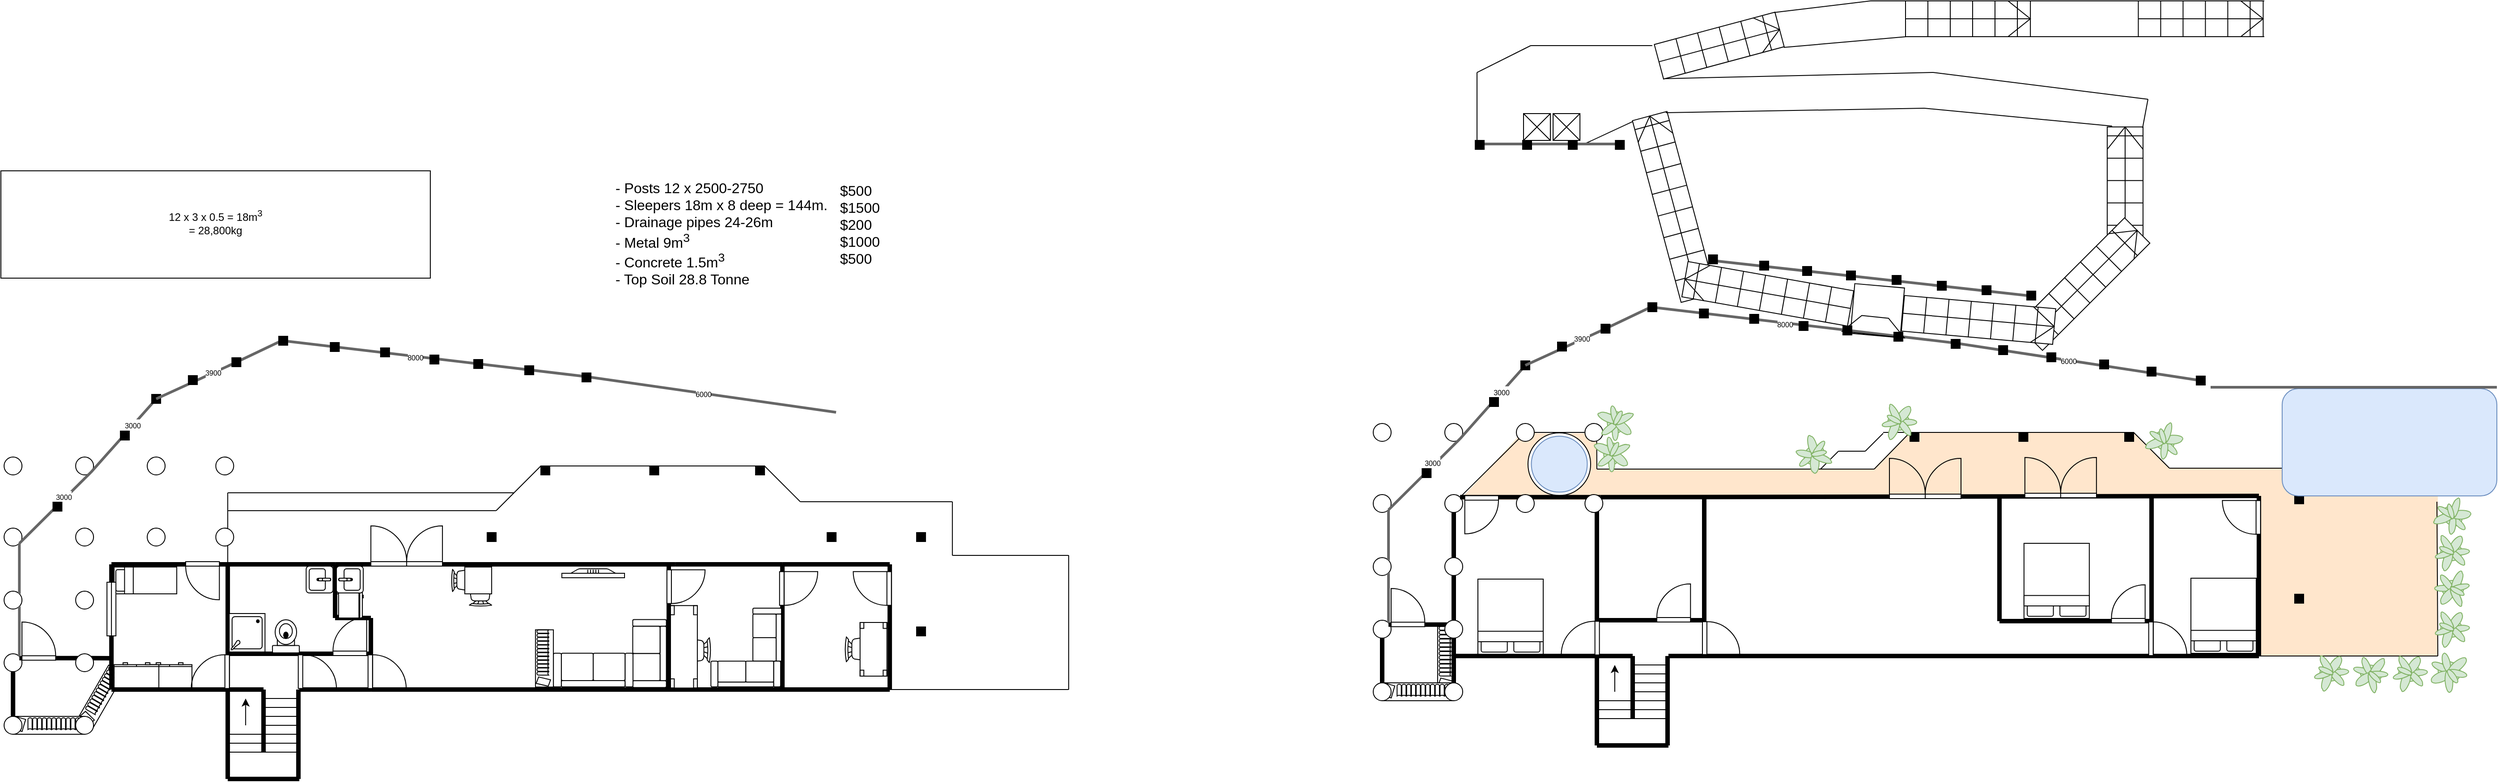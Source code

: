 <mxfile version="27.0.4">
  <diagram name="Page-1" id="iaeJkMmUDWYEsQgRDd_k">
    <mxGraphModel dx="2125" dy="1907" grid="1" gridSize="10" guides="1" tooltips="1" connect="1" arrows="1" fold="1" page="1" pageScale="1" pageWidth="827" pageHeight="1169" math="0" shadow="0">
      <root>
        <mxCell id="0" />
        <mxCell id="1" parent="0" />
        <mxCell id="kuIqpSutb5f7zw_z0I1X-374" value="" style="verticalLabelPosition=bottom;html=1;verticalAlign=top;align=center;shape=mxgraph.floorplan.stairs;rotation=90;flipV=1;flipH=1;" vertex="1" parent="1">
          <mxGeometry x="1536.96" y="-851.58" width="135" height="40" as="geometry" />
        </mxCell>
        <mxCell id="kuIqpSutb5f7zw_z0I1X-372" value="" style="verticalLabelPosition=bottom;html=1;verticalAlign=top;align=center;shape=mxgraph.floorplan.stairs;rotation=75;flipV=1;flipH=1;" vertex="1" parent="1">
          <mxGeometry x="995.06" y="-829.63" width="210.39" height="40" as="geometry" />
        </mxCell>
        <mxCell id="kuIqpSutb5f7zw_z0I1X-371" value="" style="verticalLabelPosition=bottom;html=1;verticalAlign=top;align=center;shape=mxgraph.floorplan.stairs;rotation=-225;flipV=1;flipH=1;" vertex="1" parent="1">
          <mxGeometry x="1473.09" y="-743.3" width="169.74" height="40" as="geometry" />
        </mxCell>
        <mxCell id="kuIqpSutb5f7zw_z0I1X-366" value="" style="verticalLabelPosition=bottom;html=1;verticalAlign=top;align=center;shape=mxgraph.floorplan.stairs;rotation=190;" vertex="1" parent="1">
          <mxGeometry x="1111" y="-732.5" width="188" height="40" as="geometry" />
        </mxCell>
        <mxCell id="kuIqpSutb5f7zw_z0I1X-358" value="" style="rounded=0;whiteSpace=wrap;html=1;fillColor=#ffe6cc;strokeColor=none;" vertex="1" parent="1">
          <mxGeometry x="1754" y="-516.5" width="70" height="69.75" as="geometry" />
        </mxCell>
        <mxCell id="kuIqpSutb5f7zw_z0I1X-357" value="" style="rounded=0;whiteSpace=wrap;html=1;fillColor=#ffe6cc;strokeColor=none;" vertex="1" parent="1">
          <mxGeometry x="1754" y="-510" width="200" height="202.5" as="geometry" />
        </mxCell>
        <mxCell id="kuIqpSutb5f7zw_z0I1X-355" value="" style="triangle;whiteSpace=wrap;html=1;rotation=-90;fillColor=#ffe6cc;strokeColor=none;" vertex="1" parent="1">
          <mxGeometry x="896.19" y="-601.18" width="83.75" height="154.38" as="geometry" />
        </mxCell>
        <mxCell id="kuIqpSutb5f7zw_z0I1X-354" value="" style="rounded=0;whiteSpace=wrap;html=1;fillColor=#ffe6cc;strokeColor=none;" vertex="1" parent="1">
          <mxGeometry x="929" y="-556.5" width="85" height="74" as="geometry" />
        </mxCell>
        <mxCell id="kuIqpSutb5f7zw_z0I1X-353" value="" style="shape=trapezoid;perimeter=trapezoidPerimeter;whiteSpace=wrap;html=1;fixedSize=1;size=60;fillColor=#ffe6cc;strokeColor=none;" vertex="1" parent="1">
          <mxGeometry x="1304" y="-557.5" width="370" height="60" as="geometry" />
        </mxCell>
        <mxCell id="kuIqpSutb5f7zw_z0I1X-352" value="" style="rounded=0;whiteSpace=wrap;html=1;fillColor=#ffe6cc;strokeColor=none;" vertex="1" parent="1">
          <mxGeometry x="1013.12" y="-517" width="810.88" height="30.5" as="geometry" />
        </mxCell>
        <mxCell id="kuIqpSutb5f7zw_z0I1X-170" value="" style="verticalLabelPosition=bottom;html=1;verticalAlign=top;align=center;shape=mxgraph.floorplan.bookcase;rotation=-240;" vertex="1" parent="1">
          <mxGeometry x="-693.43" y="-272" width="70" height="20" as="geometry" />
        </mxCell>
        <mxCell id="kuIqpSutb5f7zw_z0I1X-130" value="" style="verticalLabelPosition=bottom;html=1;verticalAlign=top;align=center;shape=mxgraph.floorplan.chair;shadow=0;flipH=1;flipV=1;" vertex="1" parent="1">
          <mxGeometry x="-246.43" y="-388" width="25" height="25" as="geometry" />
        </mxCell>
        <mxCell id="kuIqpSutb5f7zw_z0I1X-118" value="" style="verticalLabelPosition=bottom;html=1;verticalAlign=top;align=center;shape=mxgraph.floorplan.bookcase;rotation=-180;" vertex="1" parent="1">
          <mxGeometry x="-756.43" y="-240" width="80" height="20" as="geometry" />
        </mxCell>
        <mxCell id="kuIqpSutb5f7zw_z0I1X-99" value="" style="verticalLabelPosition=bottom;html=1;verticalAlign=top;align=center;shape=mxgraph.floorplan.dresser;rotation=-180;" vertex="1" parent="1">
          <mxGeometry x="-606.43" y="-300" width="50" height="28" as="geometry" />
        </mxCell>
        <mxCell id="kuIqpSutb5f7zw_z0I1X-95" value="" style="verticalLabelPosition=bottom;html=1;verticalAlign=top;align=center;shape=mxgraph.floorplan.chair;rotation=90;" vertex="1" parent="1">
          <mxGeometry x="-6.43" y="-330" width="28" height="32" as="geometry" />
        </mxCell>
        <mxCell id="kuIqpSutb5f7zw_z0I1X-91" value="" style="verticalLabelPosition=bottom;html=1;verticalAlign=top;align=center;shape=mxgraph.floorplan.chair;rotation=-90;" vertex="1" parent="1">
          <mxGeometry x="175.39" y="-331" width="28" height="32" as="geometry" />
        </mxCell>
        <mxCell id="kuIqpSutb5f7zw_z0I1X-2" value="" style="endArrow=none;html=1;rounded=0;strokeWidth=5;" edge="1" parent="1">
          <mxGeometry width="50" height="50" relative="1" as="geometry">
            <mxPoint x="-396.43" y="-410" as="sourcePoint" />
            <mxPoint x="-16.43" y="-410" as="targetPoint" />
          </mxGeometry>
        </mxCell>
        <mxCell id="kuIqpSutb5f7zw_z0I1X-3" value="" style="endArrow=none;html=1;rounded=0;strokeWidth=5;" edge="1" parent="1">
          <mxGeometry width="50" height="50" relative="1" as="geometry">
            <mxPoint x="-23.43" y="-268" as="sourcePoint" />
            <mxPoint x="-23.43" y="-408" as="targetPoint" />
          </mxGeometry>
        </mxCell>
        <mxCell id="kuIqpSutb5f7zw_z0I1X-4" value="" style="endArrow=none;html=1;rounded=0;strokeWidth=5;" edge="1" parent="1">
          <mxGeometry width="50" height="50" relative="1" as="geometry">
            <mxPoint x="103.57" y="-410" as="sourcePoint" />
            <mxPoint x="-16.43" y="-410" as="targetPoint" />
          </mxGeometry>
        </mxCell>
        <mxCell id="kuIqpSutb5f7zw_z0I1X-5" value="" style="endArrow=none;html=1;rounded=0;strokeWidth=5;" edge="1" parent="1">
          <mxGeometry width="50" height="50" relative="1" as="geometry">
            <mxPoint x="103.57" y="-270" as="sourcePoint" />
            <mxPoint x="103.57" y="-410" as="targetPoint" />
          </mxGeometry>
        </mxCell>
        <mxCell id="kuIqpSutb5f7zw_z0I1X-6" value="" style="endArrow=none;html=1;rounded=0;strokeWidth=5;" edge="1" parent="1">
          <mxGeometry width="50" height="50" relative="1" as="geometry">
            <mxPoint x="223.57" y="-410" as="sourcePoint" />
            <mxPoint x="103.57" y="-410" as="targetPoint" />
          </mxGeometry>
        </mxCell>
        <mxCell id="kuIqpSutb5f7zw_z0I1X-7" value="" style="endArrow=none;html=1;rounded=0;strokeWidth=5;" edge="1" parent="1">
          <mxGeometry width="50" height="50" relative="1" as="geometry">
            <mxPoint x="223.57" y="-270" as="sourcePoint" />
            <mxPoint x="223.57" y="-410" as="targetPoint" />
          </mxGeometry>
        </mxCell>
        <mxCell id="kuIqpSutb5f7zw_z0I1X-8" value="" style="endArrow=none;html=1;rounded=0;strokeWidth=5;" edge="1" parent="1">
          <mxGeometry width="50" height="50" relative="1" as="geometry">
            <mxPoint x="-356.43" y="-270" as="sourcePoint" />
            <mxPoint x="223.57" y="-270" as="targetPoint" />
          </mxGeometry>
        </mxCell>
        <mxCell id="kuIqpSutb5f7zw_z0I1X-9" value="" style="endArrow=none;html=1;rounded=0;strokeWidth=5;" edge="1" parent="1">
          <mxGeometry width="50" height="50" relative="1" as="geometry">
            <mxPoint x="-396.43" y="-350" as="sourcePoint" />
            <mxPoint x="-396.43" y="-410" as="targetPoint" />
          </mxGeometry>
        </mxCell>
        <mxCell id="kuIqpSutb5f7zw_z0I1X-10" value="" style="endArrow=none;html=1;rounded=0;strokeWidth=5;" edge="1" parent="1">
          <mxGeometry width="50" height="50" relative="1" as="geometry">
            <mxPoint x="-356.43" y="-270" as="sourcePoint" />
            <mxPoint x="-356.43" y="-350" as="targetPoint" />
          </mxGeometry>
        </mxCell>
        <mxCell id="kuIqpSutb5f7zw_z0I1X-11" value="" style="endArrow=none;html=1;rounded=0;strokeWidth=5;" edge="1" parent="1">
          <mxGeometry width="50" height="50" relative="1" as="geometry">
            <mxPoint x="-396.43" y="-350" as="sourcePoint" />
            <mxPoint x="-356.43" y="-350" as="targetPoint" />
          </mxGeometry>
        </mxCell>
        <mxCell id="kuIqpSutb5f7zw_z0I1X-12" value="" style="endArrow=none;html=1;rounded=0;strokeWidth=5;" edge="1" parent="1">
          <mxGeometry width="50" height="50" relative="1" as="geometry">
            <mxPoint x="-516.43" y="-410" as="sourcePoint" />
            <mxPoint x="-396.43" y="-410" as="targetPoint" />
          </mxGeometry>
        </mxCell>
        <mxCell id="kuIqpSutb5f7zw_z0I1X-13" value="" style="endArrow=none;html=1;rounded=0;strokeWidth=5;" edge="1" parent="1">
          <mxGeometry width="50" height="50" relative="1" as="geometry">
            <mxPoint x="-516.43" y="-310" as="sourcePoint" />
            <mxPoint x="-516.43" y="-410" as="targetPoint" />
          </mxGeometry>
        </mxCell>
        <mxCell id="kuIqpSutb5f7zw_z0I1X-14" value="" style="endArrow=none;html=1;rounded=0;strokeWidth=5;" edge="1" parent="1">
          <mxGeometry width="50" height="50" relative="1" as="geometry">
            <mxPoint x="-356.43" y="-310" as="sourcePoint" />
            <mxPoint x="-516.43" y="-310" as="targetPoint" />
          </mxGeometry>
        </mxCell>
        <mxCell id="kuIqpSutb5f7zw_z0I1X-15" value="" style="endArrow=none;html=1;rounded=0;strokeWidth=5;" edge="1" parent="1">
          <mxGeometry width="50" height="50" relative="1" as="geometry">
            <mxPoint x="-436.43" y="-270" as="sourcePoint" />
            <mxPoint x="-356.43" y="-270" as="targetPoint" />
          </mxGeometry>
        </mxCell>
        <mxCell id="kuIqpSutb5f7zw_z0I1X-16" value="" style="endArrow=none;html=1;rounded=0;strokeWidth=5;" edge="1" parent="1">
          <mxGeometry width="50" height="50" relative="1" as="geometry">
            <mxPoint x="-646.43" y="-410" as="sourcePoint" />
            <mxPoint x="-516.43" y="-410" as="targetPoint" />
          </mxGeometry>
        </mxCell>
        <mxCell id="kuIqpSutb5f7zw_z0I1X-17" value="" style="endArrow=none;html=1;rounded=0;strokeWidth=5;" edge="1" parent="1" source="kuIqpSutb5f7zw_z0I1X-110">
          <mxGeometry width="50" height="50" relative="1" as="geometry">
            <mxPoint x="-646.43" y="-270" as="sourcePoint" />
            <mxPoint x="-646.43" y="-410" as="targetPoint" />
          </mxGeometry>
        </mxCell>
        <mxCell id="kuIqpSutb5f7zw_z0I1X-18" value="" style="endArrow=none;html=1;rounded=0;strokeWidth=5;" edge="1" parent="1">
          <mxGeometry width="50" height="50" relative="1" as="geometry">
            <mxPoint x="-516.43" y="-270" as="sourcePoint" />
            <mxPoint x="-646.43" y="-270" as="targetPoint" />
          </mxGeometry>
        </mxCell>
        <mxCell id="kuIqpSutb5f7zw_z0I1X-19" value="" style="endArrow=none;html=1;rounded=0;strokeWidth=5;" edge="1" parent="1">
          <mxGeometry width="50" height="50" relative="1" as="geometry">
            <mxPoint x="-516.43" y="-270" as="sourcePoint" />
            <mxPoint x="-516.43" y="-310" as="targetPoint" />
          </mxGeometry>
        </mxCell>
        <mxCell id="kuIqpSutb5f7zw_z0I1X-20" value="" style="endArrow=none;html=1;rounded=0;strokeWidth=5;" edge="1" parent="1">
          <mxGeometry width="50" height="50" relative="1" as="geometry">
            <mxPoint x="-437.43" y="-170" as="sourcePoint" />
            <mxPoint x="-437.43" y="-270" as="targetPoint" />
          </mxGeometry>
        </mxCell>
        <mxCell id="kuIqpSutb5f7zw_z0I1X-21" value="" style="endArrow=none;html=1;rounded=0;strokeWidth=5;" edge="1" parent="1">
          <mxGeometry width="50" height="50" relative="1" as="geometry">
            <mxPoint x="-516.43" y="-170" as="sourcePoint" />
            <mxPoint x="-516.43" y="-270" as="targetPoint" />
          </mxGeometry>
        </mxCell>
        <mxCell id="kuIqpSutb5f7zw_z0I1X-22" value="" style="endArrow=none;html=1;rounded=0;strokeWidth=5;" edge="1" parent="1">
          <mxGeometry width="50" height="50" relative="1" as="geometry">
            <mxPoint x="-436.43" y="-170" as="sourcePoint" />
            <mxPoint x="-516.43" y="-170" as="targetPoint" />
          </mxGeometry>
        </mxCell>
        <mxCell id="kuIqpSutb5f7zw_z0I1X-23" value="" style="endArrow=none;html=1;rounded=0;strokeWidth=5;" edge="1" parent="1">
          <mxGeometry width="50" height="50" relative="1" as="geometry">
            <mxPoint x="-476.43" y="-270" as="sourcePoint" />
            <mxPoint x="-516.43" y="-270" as="targetPoint" />
          </mxGeometry>
        </mxCell>
        <mxCell id="kuIqpSutb5f7zw_z0I1X-24" value="" style="endArrow=none;html=1;rounded=0;strokeWidth=5;" edge="1" parent="1">
          <mxGeometry width="50" height="50" relative="1" as="geometry">
            <mxPoint x="-476.43" y="-200" as="sourcePoint" />
            <mxPoint x="-476.43" y="-270" as="targetPoint" />
          </mxGeometry>
        </mxCell>
        <mxCell id="kuIqpSutb5f7zw_z0I1X-25" value="" style="endArrow=none;html=1;rounded=0;" edge="1" parent="1">
          <mxGeometry width="50" height="50" relative="1" as="geometry">
            <mxPoint x="-476.43" y="-250" as="sourcePoint" />
            <mxPoint x="-436.43" y="-250" as="targetPoint" />
          </mxGeometry>
        </mxCell>
        <mxCell id="kuIqpSutb5f7zw_z0I1X-26" value="" style="endArrow=none;html=1;rounded=0;" edge="1" parent="1">
          <mxGeometry width="50" height="50" relative="1" as="geometry">
            <mxPoint x="-476.43" y="-240" as="sourcePoint" />
            <mxPoint x="-436.43" y="-240" as="targetPoint" />
          </mxGeometry>
        </mxCell>
        <mxCell id="kuIqpSutb5f7zw_z0I1X-27" value="" style="endArrow=none;html=1;rounded=0;" edge="1" parent="1">
          <mxGeometry width="50" height="50" relative="1" as="geometry">
            <mxPoint x="-476.43" y="-230" as="sourcePoint" />
            <mxPoint x="-436.43" y="-230" as="targetPoint" />
          </mxGeometry>
        </mxCell>
        <mxCell id="kuIqpSutb5f7zw_z0I1X-28" value="" style="endArrow=none;html=1;rounded=0;" edge="1" parent="1">
          <mxGeometry width="50" height="50" relative="1" as="geometry">
            <mxPoint x="-476.43" y="-220" as="sourcePoint" />
            <mxPoint x="-436.43" y="-220" as="targetPoint" />
          </mxGeometry>
        </mxCell>
        <mxCell id="kuIqpSutb5f7zw_z0I1X-29" value="" style="endArrow=none;html=1;rounded=0;" edge="1" parent="1">
          <mxGeometry width="50" height="50" relative="1" as="geometry">
            <mxPoint x="-476.43" y="-210" as="sourcePoint" />
            <mxPoint x="-436.43" y="-210" as="targetPoint" />
          </mxGeometry>
        </mxCell>
        <mxCell id="kuIqpSutb5f7zw_z0I1X-30" value="" style="endArrow=none;html=1;rounded=0;" edge="1" parent="1">
          <mxGeometry width="50" height="50" relative="1" as="geometry">
            <mxPoint x="-476.43" y="-200" as="sourcePoint" />
            <mxPoint x="-436.43" y="-200" as="targetPoint" />
          </mxGeometry>
        </mxCell>
        <mxCell id="kuIqpSutb5f7zw_z0I1X-31" value="" style="endArrow=none;html=1;rounded=0;" edge="1" parent="1">
          <mxGeometry width="50" height="50" relative="1" as="geometry">
            <mxPoint x="-476.43" y="-260" as="sourcePoint" />
            <mxPoint x="-436.43" y="-260" as="targetPoint" />
          </mxGeometry>
        </mxCell>
        <mxCell id="kuIqpSutb5f7zw_z0I1X-32" value="" style="endArrow=none;html=1;rounded=0;" edge="1" parent="1">
          <mxGeometry width="50" height="50" relative="1" as="geometry">
            <mxPoint x="-516.43" y="-200" as="sourcePoint" />
            <mxPoint x="-476.43" y="-200" as="targetPoint" />
          </mxGeometry>
        </mxCell>
        <mxCell id="kuIqpSutb5f7zw_z0I1X-33" value="" style="endArrow=none;html=1;rounded=0;" edge="1" parent="1">
          <mxGeometry width="50" height="50" relative="1" as="geometry">
            <mxPoint x="-516.43" y="-220" as="sourcePoint" />
            <mxPoint x="-476.43" y="-220" as="targetPoint" />
          </mxGeometry>
        </mxCell>
        <mxCell id="kuIqpSutb5f7zw_z0I1X-34" value="" style="endArrow=none;html=1;rounded=0;" edge="1" parent="1">
          <mxGeometry width="50" height="50" relative="1" as="geometry">
            <mxPoint x="-516.43" y="-210" as="sourcePoint" />
            <mxPoint x="-476.43" y="-210" as="targetPoint" />
          </mxGeometry>
        </mxCell>
        <mxCell id="kuIqpSutb5f7zw_z0I1X-35" value="" style="endArrow=classic;html=1;rounded=0;" edge="1" parent="1">
          <mxGeometry width="50" height="50" relative="1" as="geometry">
            <mxPoint x="-496.43" y="-230" as="sourcePoint" />
            <mxPoint x="-496.43" y="-260" as="targetPoint" />
          </mxGeometry>
        </mxCell>
        <mxCell id="kuIqpSutb5f7zw_z0I1X-36" value="" style="verticalLabelPosition=bottom;html=1;verticalAlign=top;align=center;shape=mxgraph.floorplan.doorLeft;aspect=fixed;rotation=-90;" vertex="1" parent="1">
          <mxGeometry x="-358.43" y="-310" width="37.65" height="40" as="geometry" />
        </mxCell>
        <mxCell id="kuIqpSutb5f7zw_z0I1X-37" value="" style="verticalLabelPosition=bottom;html=1;verticalAlign=top;align=center;shape=mxgraph.floorplan.doorLeft;aspect=fixed;rotation=-90;" vertex="1" parent="1">
          <mxGeometry x="-436.43" y="-310" width="37.65" height="40" as="geometry" />
        </mxCell>
        <mxCell id="kuIqpSutb5f7zw_z0I1X-38" value="" style="verticalLabelPosition=bottom;html=1;verticalAlign=top;align=center;shape=mxgraph.floorplan.doorLeft;aspect=fixed;rotation=0;flipV=0;flipH=1;" vertex="1" parent="1">
          <mxGeometry x="-563.43" y="-413" width="37.65" height="40" as="geometry" />
        </mxCell>
        <mxCell id="kuIqpSutb5f7zw_z0I1X-39" value="" style="verticalLabelPosition=bottom;html=1;verticalAlign=top;align=center;shape=mxgraph.floorplan.doorLeft;aspect=fixed;rotation=-180;" vertex="1" parent="1">
          <mxGeometry x="-398.78" y="-348" width="37.65" height="40" as="geometry" />
        </mxCell>
        <mxCell id="kuIqpSutb5f7zw_z0I1X-42" value="" style="verticalLabelPosition=bottom;html=1;verticalAlign=top;align=center;shape=mxgraph.floorplan.doorLeft;aspect=fixed;rotation=-90;flipH=1;" vertex="1" parent="1">
          <mxGeometry x="-24.34" y="-405" width="37.65" height="40" as="geometry" />
        </mxCell>
        <mxCell id="kuIqpSutb5f7zw_z0I1X-43" value="" style="verticalLabelPosition=bottom;html=1;verticalAlign=top;align=center;shape=mxgraph.floorplan.doorLeft;aspect=fixed;rotation=-90;flipH=1;" vertex="1" parent="1">
          <mxGeometry x="101.57" y="-403" width="37.65" height="40" as="geometry" />
        </mxCell>
        <mxCell id="kuIqpSutb5f7zw_z0I1X-44" value="" style="verticalLabelPosition=bottom;html=1;verticalAlign=top;align=center;shape=mxgraph.floorplan.doorLeft;aspect=fixed;rotation=-90;flipH=1;flipV=1;" vertex="1" parent="1">
          <mxGeometry x="186.57" y="-403" width="37.65" height="40" as="geometry" />
        </mxCell>
        <mxCell id="kuIqpSutb5f7zw_z0I1X-45" value="" style="verticalLabelPosition=bottom;html=1;verticalAlign=top;align=center;shape=mxgraph.floorplan.doorLeft;aspect=fixed;rotation=-90;flipH=0;flipV=1;" vertex="1" parent="1">
          <mxGeometry x="-553.43" y="-310" width="37.65" height="40" as="geometry" />
        </mxCell>
        <mxCell id="kuIqpSutb5f7zw_z0I1X-46" value="" style="verticalLabelPosition=bottom;html=1;verticalAlign=top;align=center;shape=mxgraph.floorplan.doorDouble;aspect=fixed;flipV=1;" vertex="1" parent="1">
          <mxGeometry x="-356.43" y="-450.5" width="80" height="42.5" as="geometry" />
        </mxCell>
        <mxCell id="kuIqpSutb5f7zw_z0I1X-48" value="" style="ellipse;whiteSpace=wrap;html=1;aspect=fixed;" vertex="1" parent="1">
          <mxGeometry x="-529.78" y="-530" width="20" height="20" as="geometry" />
        </mxCell>
        <mxCell id="kuIqpSutb5f7zw_z0I1X-49" value="" style="ellipse;whiteSpace=wrap;html=1;aspect=fixed;" vertex="1" parent="1">
          <mxGeometry x="-606.43" y="-450.5" width="20" height="20" as="geometry" />
        </mxCell>
        <mxCell id="kuIqpSutb5f7zw_z0I1X-50" value="" style="ellipse;whiteSpace=wrap;html=1;aspect=fixed;" vertex="1" parent="1">
          <mxGeometry x="-686.43" y="-450.5" width="20" height="20" as="geometry" />
        </mxCell>
        <mxCell id="kuIqpSutb5f7zw_z0I1X-51" value="" style="ellipse;whiteSpace=wrap;html=1;aspect=fixed;" vertex="1" parent="1">
          <mxGeometry x="-766.43" y="-450.5" width="20" height="20" as="geometry" />
        </mxCell>
        <mxCell id="kuIqpSutb5f7zw_z0I1X-52" value="" style="ellipse;whiteSpace=wrap;html=1;aspect=fixed;" vertex="1" parent="1">
          <mxGeometry x="-766.43" y="-530" width="20" height="20" as="geometry" />
        </mxCell>
        <mxCell id="kuIqpSutb5f7zw_z0I1X-53" value="" style="ellipse;whiteSpace=wrap;html=1;aspect=fixed;" vertex="1" parent="1">
          <mxGeometry x="-686.43" y="-530" width="20" height="20" as="geometry" />
        </mxCell>
        <mxCell id="kuIqpSutb5f7zw_z0I1X-54" value="" style="ellipse;whiteSpace=wrap;html=1;aspect=fixed;" vertex="1" parent="1">
          <mxGeometry x="-606.43" y="-530" width="20" height="20" as="geometry" />
        </mxCell>
        <mxCell id="kuIqpSutb5f7zw_z0I1X-55" value="" style="ellipse;whiteSpace=wrap;html=1;aspect=fixed;" vertex="1" parent="1">
          <mxGeometry x="-686.43" y="-380" width="20" height="20" as="geometry" />
        </mxCell>
        <mxCell id="kuIqpSutb5f7zw_z0I1X-56" value="" style="ellipse;whiteSpace=wrap;html=1;aspect=fixed;" vertex="1" parent="1">
          <mxGeometry x="-766.43" y="-380" width="20" height="20" as="geometry" />
        </mxCell>
        <mxCell id="kuIqpSutb5f7zw_z0I1X-57" value="" style="endArrow=none;html=1;rounded=0;" edge="1" parent="1">
          <mxGeometry width="50" height="50" relative="1" as="geometry">
            <mxPoint x="-516.43" y="-490" as="sourcePoint" />
            <mxPoint x="-196.43" y="-490" as="targetPoint" />
          </mxGeometry>
        </mxCell>
        <mxCell id="kuIqpSutb5f7zw_z0I1X-58" value="" style="endArrow=none;html=1;rounded=0;exitX=1;exitY=1;exitDx=0;exitDy=0;entryX=1;entryY=1;entryDx=0;entryDy=0;flowAnimation=0;strokeWidth=3;fillColor=#f5f5f5;strokeColor=#666666;fontSize=10;" edge="1" parent="1" source="kuIqpSutb5f7zw_z0I1X-51" target="kuIqpSutb5f7zw_z0I1X-53">
          <mxGeometry width="50" height="50" relative="1" as="geometry">
            <mxPoint x="-526.43" y="-480" as="sourcePoint" />
            <mxPoint x="-476.43" y="-530" as="targetPoint" />
          </mxGeometry>
        </mxCell>
        <mxCell id="kuIqpSutb5f7zw_z0I1X-107" value="&lt;font style=&quot;font-size: 8px;&quot;&gt;3000&lt;/font&gt;" style="edgeLabel;html=1;align=center;verticalAlign=middle;resizable=0;points=[];labelBackgroundColor=default;" vertex="1" connectable="0" parent="kuIqpSutb5f7zw_z0I1X-58">
          <mxGeometry x="-0.01" y="1" relative="1" as="geometry">
            <mxPoint x="10" y="-13" as="offset" />
          </mxGeometry>
        </mxCell>
        <mxCell id="kuIqpSutb5f7zw_z0I1X-59" value="" style="endArrow=none;html=1;rounded=0;entryX=1;entryY=1;entryDx=0;entryDy=0;flowAnimation=0;strokeWidth=3;fillColor=#f5f5f5;strokeColor=#666666;exitX=1;exitY=0;exitDx=0;exitDy=0;" edge="1" parent="1" source="kuIqpSutb5f7zw_z0I1X-56" target="kuIqpSutb5f7zw_z0I1X-51">
          <mxGeometry width="50" height="50" relative="1" as="geometry">
            <mxPoint x="-776.43" y="-390" as="sourcePoint" />
            <mxPoint x="-659.43" y="-503" as="targetPoint" />
          </mxGeometry>
        </mxCell>
        <mxCell id="kuIqpSutb5f7zw_z0I1X-61" value="" style="endArrow=none;html=1;rounded=0;" edge="1" parent="1">
          <mxGeometry width="50" height="50" relative="1" as="geometry">
            <mxPoint x="-516.43" y="-410" as="sourcePoint" />
            <mxPoint x="-516.43" y="-490" as="targetPoint" />
          </mxGeometry>
        </mxCell>
        <mxCell id="kuIqpSutb5f7zw_z0I1X-62" value="" style="endArrow=none;html=1;rounded=0;" edge="1" parent="1">
          <mxGeometry width="50" height="50" relative="1" as="geometry">
            <mxPoint x="-516.43" y="-470" as="sourcePoint" />
            <mxPoint x="-216.43" y="-470" as="targetPoint" />
          </mxGeometry>
        </mxCell>
        <mxCell id="kuIqpSutb5f7zw_z0I1X-64" value="" style="endArrow=none;html=1;rounded=0;" edge="1" parent="1">
          <mxGeometry width="50" height="50" relative="1" as="geometry">
            <mxPoint x="-216.43" y="-470" as="sourcePoint" />
            <mxPoint x="-166.43" y="-520" as="targetPoint" />
          </mxGeometry>
        </mxCell>
        <mxCell id="kuIqpSutb5f7zw_z0I1X-65" value="" style="endArrow=none;html=1;rounded=0;" edge="1" parent="1">
          <mxGeometry width="50" height="50" relative="1" as="geometry">
            <mxPoint x="-166.43" y="-520" as="sourcePoint" />
            <mxPoint x="83.57" y="-520" as="targetPoint" />
          </mxGeometry>
        </mxCell>
        <mxCell id="kuIqpSutb5f7zw_z0I1X-66" value="" style="endArrow=none;html=1;rounded=0;" edge="1" parent="1">
          <mxGeometry width="50" height="50" relative="1" as="geometry">
            <mxPoint x="83.57" y="-520" as="sourcePoint" />
            <mxPoint x="123.57" y="-480" as="targetPoint" />
          </mxGeometry>
        </mxCell>
        <mxCell id="kuIqpSutb5f7zw_z0I1X-67" value="" style="endArrow=none;html=1;rounded=0;" edge="1" parent="1">
          <mxGeometry width="50" height="50" relative="1" as="geometry">
            <mxPoint x="293.57" y="-480" as="sourcePoint" />
            <mxPoint x="293.57" y="-420" as="targetPoint" />
          </mxGeometry>
        </mxCell>
        <mxCell id="kuIqpSutb5f7zw_z0I1X-68" value="" style="endArrow=none;html=1;rounded=0;" edge="1" parent="1">
          <mxGeometry width="50" height="50" relative="1" as="geometry">
            <mxPoint x="293.57" y="-420" as="sourcePoint" />
            <mxPoint x="423.57" y="-420" as="targetPoint" />
          </mxGeometry>
        </mxCell>
        <mxCell id="kuIqpSutb5f7zw_z0I1X-69" value="" style="endArrow=none;html=1;rounded=0;" edge="1" parent="1">
          <mxGeometry width="50" height="50" relative="1" as="geometry">
            <mxPoint x="123.57" y="-480" as="sourcePoint" />
            <mxPoint x="293.57" y="-480" as="targetPoint" />
          </mxGeometry>
        </mxCell>
        <mxCell id="kuIqpSutb5f7zw_z0I1X-70" value="" style="endArrow=none;html=1;rounded=0;" edge="1" parent="1">
          <mxGeometry width="50" height="50" relative="1" as="geometry">
            <mxPoint x="423.57" y="-270" as="sourcePoint" />
            <mxPoint x="423.57" y="-420" as="targetPoint" />
          </mxGeometry>
        </mxCell>
        <mxCell id="kuIqpSutb5f7zw_z0I1X-72" value="" style="ellipse;whiteSpace=wrap;html=1;aspect=fixed;" vertex="1" parent="1">
          <mxGeometry x="-766.43" y="-310" width="20" height="20" as="geometry" />
        </mxCell>
        <mxCell id="kuIqpSutb5f7zw_z0I1X-74" value="" style="endArrow=none;html=1;rounded=0;flowAnimation=0;strokeWidth=3;fillColor=#f5f5f5;strokeColor=#666666;exitX=1;exitY=1;exitDx=0;exitDy=0;" edge="1" parent="1" source="kuIqpSutb5f7zw_z0I1X-53">
          <mxGeometry width="50" height="50" relative="1" as="geometry">
            <mxPoint x="-626.43" y="-520" as="sourcePoint" />
            <mxPoint x="-595.43" y="-596" as="targetPoint" />
          </mxGeometry>
        </mxCell>
        <mxCell id="kuIqpSutb5f7zw_z0I1X-108" value="&lt;font style=&quot;font-size: 8px;&quot;&gt;3000&lt;/font&gt;" style="edgeLabel;html=1;align=center;verticalAlign=middle;resizable=0;points=[];" vertex="1" connectable="0" parent="kuIqpSutb5f7zw_z0I1X-74">
          <mxGeometry x="0.022" y="1" relative="1" as="geometry">
            <mxPoint x="9" y="-10" as="offset" />
          </mxGeometry>
        </mxCell>
        <mxCell id="kuIqpSutb5f7zw_z0I1X-75" value="" style="endArrow=none;html=1;rounded=0;flowAnimation=0;strokeWidth=3;fillColor=#f5f5f5;strokeColor=#666666;" edge="1" parent="1" source="kuIqpSutb5f7zw_z0I1X-149">
          <mxGeometry width="50" height="50" relative="1" as="geometry">
            <mxPoint x="-596.43" y="-595" as="sourcePoint" />
            <mxPoint x="-456.43" y="-660" as="targetPoint" />
          </mxGeometry>
        </mxCell>
        <mxCell id="kuIqpSutb5f7zw_z0I1X-76" value="" style="endArrow=none;html=1;rounded=0;flowAnimation=0;strokeWidth=3;fillColor=#f5f5f5;strokeColor=#666666;" edge="1" parent="1" source="kuIqpSutb5f7zw_z0I1X-136">
          <mxGeometry width="50" height="50" relative="1" as="geometry">
            <mxPoint x="-116.43" y="-620" as="sourcePoint" />
            <mxPoint x="-456.43" y="-660" as="targetPoint" />
          </mxGeometry>
        </mxCell>
        <mxCell id="kuIqpSutb5f7zw_z0I1X-77" value="" style="endArrow=none;html=1;rounded=0;flowAnimation=0;strokeWidth=3;fillColor=#f5f5f5;strokeColor=#666666;" edge="1" parent="1">
          <mxGeometry width="50" height="50" relative="1" as="geometry">
            <mxPoint x="163.57" y="-580" as="sourcePoint" />
            <mxPoint x="-116.43" y="-620" as="targetPoint" />
          </mxGeometry>
        </mxCell>
        <mxCell id="kuIqpSutb5f7zw_z0I1X-134" value="&lt;font style=&quot;font-size: 8px;&quot;&gt;6000&lt;/font&gt;" style="edgeLabel;html=1;align=center;verticalAlign=middle;resizable=0;points=[];" vertex="1" connectable="0" parent="kuIqpSutb5f7zw_z0I1X-77">
          <mxGeometry x="0.063" relative="1" as="geometry">
            <mxPoint as="offset" />
          </mxGeometry>
        </mxCell>
        <mxCell id="kuIqpSutb5f7zw_z0I1X-79" value="" style="endArrow=none;html=1;rounded=0;strokeWidth=5;exitX=1;exitY=0;exitDx=0;exitDy=0;entryX=0;entryY=0;entryDx=0;entryDy=0;" edge="1" parent="1">
          <mxGeometry width="50" height="50" relative="1" as="geometry">
            <mxPoint x="-749.359" y="-305.071" as="sourcePoint" />
            <mxPoint x="-683.501" y="-305.071" as="targetPoint" />
          </mxGeometry>
        </mxCell>
        <mxCell id="kuIqpSutb5f7zw_z0I1X-82" value="" style="verticalLabelPosition=bottom;html=1;verticalAlign=top;align=center;shape=mxgraph.floorplan.refrigerator;rotation=-90;" vertex="1" parent="1">
          <mxGeometry x="-394.96" y="-380" width="30" height="30" as="geometry" />
        </mxCell>
        <mxCell id="kuIqpSutb5f7zw_z0I1X-81" value="" style="verticalLabelPosition=bottom;html=1;verticalAlign=top;align=center;shape=mxgraph.floorplan.sink_22;rotation=-90;" vertex="1" parent="1">
          <mxGeometry x="-394.96" y="-408" width="30" height="30" as="geometry" />
        </mxCell>
        <mxCell id="kuIqpSutb5f7zw_z0I1X-83" value="" style="verticalLabelPosition=bottom;html=1;verticalAlign=top;align=center;shape=mxgraph.floorplan.toilet;rotation=-180;" vertex="1" parent="1">
          <mxGeometry x="-466.43" y="-348" width="30" height="37" as="geometry" />
        </mxCell>
        <mxCell id="kuIqpSutb5f7zw_z0I1X-85" value="" style="verticalLabelPosition=bottom;html=1;verticalAlign=top;align=center;shape=mxgraph.floorplan.sink_22;rotation=90;" vertex="1" parent="1">
          <mxGeometry x="-428.78" y="-408" width="30" height="30" as="geometry" />
        </mxCell>
        <mxCell id="kuIqpSutb5f7zw_z0I1X-86" value="" style="verticalLabelPosition=bottom;html=1;verticalAlign=top;align=center;shape=mxgraph.floorplan.shower2;rotation=-180;" vertex="1" parent="1">
          <mxGeometry x="-514.78" y="-355" width="40" height="43" as="geometry" />
        </mxCell>
        <mxCell id="kuIqpSutb5f7zw_z0I1X-90" value="" style="verticalLabelPosition=bottom;html=1;verticalAlign=top;align=center;shape=mxgraph.floorplan.table;rotation=90;" vertex="1" parent="1">
          <mxGeometry x="175.39" y="-330" width="60" height="30" as="geometry" />
        </mxCell>
        <mxCell id="kuIqpSutb5f7zw_z0I1X-94" value="" style="verticalLabelPosition=bottom;html=1;verticalAlign=top;align=center;shape=mxgraph.floorplan.table;rotation=90;" vertex="1" parent="1">
          <mxGeometry x="-52.6" y="-332.79" width="92.17" height="30" as="geometry" />
        </mxCell>
        <mxCell id="kuIqpSutb5f7zw_z0I1X-97" value="" style="verticalLabelPosition=bottom;html=1;verticalAlign=top;align=center;shape=mxgraph.floorplan.bed_single;rotation=-90;" vertex="1" parent="1">
          <mxGeometry x="-623.43" y="-427" width="30" height="70" as="geometry" />
        </mxCell>
        <mxCell id="kuIqpSutb5f7zw_z0I1X-98" value="" style="verticalLabelPosition=bottom;html=1;verticalAlign=top;align=center;shape=mxgraph.floorplan.dresser;rotation=-180;" vertex="1" parent="1">
          <mxGeometry x="-643.43" y="-300" width="50" height="28" as="geometry" />
        </mxCell>
        <mxCell id="kuIqpSutb5f7zw_z0I1X-100" value="" style="whiteSpace=wrap;html=1;aspect=fixed;fillColor=#000000;" vertex="1" parent="1">
          <mxGeometry x="-166.43" y="-520" width="10" height="10" as="geometry" />
        </mxCell>
        <mxCell id="kuIqpSutb5f7zw_z0I1X-101" value="" style="whiteSpace=wrap;html=1;aspect=fixed;fillColor=#000000;" vertex="1" parent="1">
          <mxGeometry x="-44.69" y="-520" width="10" height="10" as="geometry" />
        </mxCell>
        <mxCell id="kuIqpSutb5f7zw_z0I1X-102" value="" style="whiteSpace=wrap;html=1;aspect=fixed;fillColor=#000000;" vertex="1" parent="1">
          <mxGeometry x="73.57" y="-520" width="10" height="10" as="geometry" />
        </mxCell>
        <mxCell id="kuIqpSutb5f7zw_z0I1X-103" value="" style="whiteSpace=wrap;html=1;aspect=fixed;fillColor=#000000;" vertex="1" parent="1">
          <mxGeometry x="253.57" y="-445.5" width="10" height="10" as="geometry" />
        </mxCell>
        <mxCell id="kuIqpSutb5f7zw_z0I1X-104" value="" style="whiteSpace=wrap;html=1;aspect=fixed;fillColor=#000000;" vertex="1" parent="1">
          <mxGeometry x="153.57" y="-445.5" width="10" height="10" as="geometry" />
        </mxCell>
        <mxCell id="kuIqpSutb5f7zw_z0I1X-105" value="" style="whiteSpace=wrap;html=1;aspect=fixed;fillColor=#000000;" vertex="1" parent="1">
          <mxGeometry x="-226.43" y="-445.5" width="10" height="10" as="geometry" />
        </mxCell>
        <mxCell id="kuIqpSutb5f7zw_z0I1X-106" value="" style="whiteSpace=wrap;html=1;aspect=fixed;fillColor=#000000;" vertex="1" parent="1">
          <mxGeometry x="253.57" y="-340" width="10" height="10" as="geometry" />
        </mxCell>
        <mxCell id="kuIqpSutb5f7zw_z0I1X-111" value="" style="endArrow=none;html=1;rounded=0;strokeWidth=5;" edge="1" parent="1" target="kuIqpSutb5f7zw_z0I1X-110">
          <mxGeometry width="50" height="50" relative="1" as="geometry">
            <mxPoint x="-646.43" y="-270" as="sourcePoint" />
            <mxPoint x="-646.43" y="-410" as="targetPoint" />
          </mxGeometry>
        </mxCell>
        <mxCell id="kuIqpSutb5f7zw_z0I1X-110" value="" style="verticalLabelPosition=bottom;html=1;verticalAlign=top;align=center;shape=mxgraph.floorplan.window;rotation=-90;" vertex="1" parent="1">
          <mxGeometry x="-676.43" y="-365" width="60" height="10" as="geometry" />
        </mxCell>
        <mxCell id="kuIqpSutb5f7zw_z0I1X-112" value="" style="endArrow=none;html=1;rounded=0;entryX=1;entryY=1;entryDx=0;entryDy=0;flowAnimation=0;strokeWidth=3;fillColor=#f5f5f5;strokeColor=#666666;exitX=1;exitY=0;exitDx=0;exitDy=0;" edge="1" parent="1" source="kuIqpSutb5f7zw_z0I1X-72" target="kuIqpSutb5f7zw_z0I1X-56">
          <mxGeometry width="50" height="50" relative="1" as="geometry">
            <mxPoint x="-747.12" y="-308" as="sourcePoint" />
            <mxPoint x="-747.12" y="-364" as="targetPoint" />
          </mxGeometry>
        </mxCell>
        <mxCell id="kuIqpSutb5f7zw_z0I1X-113" value="" style="verticalLabelPosition=bottom;html=1;verticalAlign=top;align=center;shape=mxgraph.floorplan.doorLeft;aspect=fixed;rotation=0;flipV=1;flipH=0;" vertex="1" parent="1">
          <mxGeometry x="-746.43" y="-342.79" width="37.65" height="40" as="geometry" />
        </mxCell>
        <mxCell id="kuIqpSutb5f7zw_z0I1X-114" value="" style="ellipse;whiteSpace=wrap;html=1;aspect=fixed;" vertex="1" parent="1">
          <mxGeometry x="-766.43" y="-240" width="20" height="20" as="geometry" />
        </mxCell>
        <mxCell id="kuIqpSutb5f7zw_z0I1X-115" value="" style="ellipse;whiteSpace=wrap;html=1;aspect=fixed;" vertex="1" parent="1">
          <mxGeometry x="-686.43" y="-240" width="20" height="20" as="geometry" />
        </mxCell>
        <mxCell id="kuIqpSutb5f7zw_z0I1X-116" value="" style="endArrow=none;html=1;rounded=0;strokeWidth=5;exitX=0.5;exitY=1;exitDx=0;exitDy=0;entryX=0.5;entryY=0;entryDx=0;entryDy=0;" edge="1" parent="1" source="kuIqpSutb5f7zw_z0I1X-72" target="kuIqpSutb5f7zw_z0I1X-114">
          <mxGeometry width="50" height="50" relative="1" as="geometry">
            <mxPoint x="-746.43" y="-300" as="sourcePoint" />
            <mxPoint x="-666.43" y="-300" as="targetPoint" />
          </mxGeometry>
        </mxCell>
        <mxCell id="kuIqpSutb5f7zw_z0I1X-119" value="" style="verticalLabelPosition=bottom;html=1;verticalAlign=top;align=center;shape=mxgraph.floorplan.flat_tv;" vertex="1" parent="1">
          <mxGeometry x="-142.93" y="-405" width="70" height="10" as="geometry" />
        </mxCell>
        <mxCell id="kuIqpSutb5f7zw_z0I1X-122" value="" style="verticalLabelPosition=bottom;html=1;verticalAlign=top;align=center;shape=mxgraph.floorplan.couch;rotation=90;" vertex="1" parent="1">
          <mxGeometry x="-82.93" y="-329.08" width="76" height="37.58" as="geometry" />
        </mxCell>
        <mxCell id="kuIqpSutb5f7zw_z0I1X-123" value="" style="verticalLabelPosition=bottom;html=1;verticalAlign=top;align=center;shape=mxgraph.floorplan.couch;rotation=-180;" vertex="1" parent="1">
          <mxGeometry x="-152.43" y="-310.58" width="89" height="37.58" as="geometry" />
        </mxCell>
        <mxCell id="kuIqpSutb5f7zw_z0I1X-124" value="" style="verticalLabelPosition=bottom;html=1;verticalAlign=top;align=center;shape=mxgraph.floorplan.bookcase;rotation=90;" vertex="1" parent="1">
          <mxGeometry x="-194.43" y="-314.79" width="64" height="20" as="geometry" />
        </mxCell>
        <mxCell id="kuIqpSutb5f7zw_z0I1X-125" value="" style="verticalLabelPosition=bottom;html=1;verticalAlign=top;align=center;shape=mxgraph.floorplan.couch;rotation=90;" vertex="1" parent="1">
          <mxGeometry x="53.57" y="-344" width="66" height="32" as="geometry" />
        </mxCell>
        <mxCell id="kuIqpSutb5f7zw_z0I1X-126" value="" style="verticalLabelPosition=bottom;html=1;verticalAlign=top;align=center;shape=mxgraph.floorplan.couch;rotation=-180;" vertex="1" parent="1">
          <mxGeometry x="23.66" y="-301.79" width="77.91" height="28.79" as="geometry" />
        </mxCell>
        <mxCell id="kuIqpSutb5f7zw_z0I1X-127" value="" style="verticalLabelPosition=bottom;html=1;verticalAlign=top;align=center;shape=mxgraph.floorplan.chair;shadow=0;rotation=-90;" vertex="1" parent="1">
          <mxGeometry x="-266.43" y="-404.5" width="25" height="25" as="geometry" />
        </mxCell>
        <mxCell id="kuIqpSutb5f7zw_z0I1X-129" value="" style="shape=rect;shadow=0;html=1;" vertex="1" parent="1">
          <mxGeometry x="-251.43" y="-407" width="30" height="30" as="geometry" />
        </mxCell>
        <mxCell id="kuIqpSutb5f7zw_z0I1X-137" value="" style="endArrow=none;html=1;rounded=0;flowAnimation=0;strokeWidth=3;fillColor=#f5f5f5;strokeColor=#666666;" edge="1" parent="1" target="kuIqpSutb5f7zw_z0I1X-136">
          <mxGeometry width="50" height="50" relative="1" as="geometry">
            <mxPoint x="-116.43" y="-620" as="sourcePoint" />
            <mxPoint x="-456.43" y="-660" as="targetPoint" />
          </mxGeometry>
        </mxCell>
        <mxCell id="kuIqpSutb5f7zw_z0I1X-138" value="&lt;font style=&quot;font-size: 8px;&quot;&gt;8000&lt;/font&gt;" style="edgeLabel;html=1;align=center;verticalAlign=middle;resizable=0;points=[];fontSize=10;" vertex="1" connectable="0" parent="kuIqpSutb5f7zw_z0I1X-137">
          <mxGeometry x="-0.044" relative="1" as="geometry">
            <mxPoint x="-31" y="-3" as="offset" />
          </mxGeometry>
        </mxCell>
        <mxCell id="kuIqpSutb5f7zw_z0I1X-136" value="" style="whiteSpace=wrap;html=1;aspect=fixed;fillColor=#000000;" vertex="1" parent="1">
          <mxGeometry x="-459.43" y="-665" width="10" height="10" as="geometry" />
        </mxCell>
        <mxCell id="kuIqpSutb5f7zw_z0I1X-139" value="" style="whiteSpace=wrap;html=1;aspect=fixed;fillColor=#000000;" vertex="1" parent="1">
          <mxGeometry x="-120.43" y="-624" width="10" height="10" as="geometry" />
        </mxCell>
        <mxCell id="kuIqpSutb5f7zw_z0I1X-140" value="" style="whiteSpace=wrap;html=1;aspect=fixed;fillColor=#000000;" vertex="1" parent="1">
          <mxGeometry x="-601.43" y="-600" width="10" height="10" as="geometry" />
        </mxCell>
        <mxCell id="kuIqpSutb5f7zw_z0I1X-150" value="" style="endArrow=none;html=1;rounded=0;flowAnimation=0;strokeWidth=3;fillColor=#f5f5f5;strokeColor=#666666;" edge="1" parent="1" target="kuIqpSutb5f7zw_z0I1X-149">
          <mxGeometry width="50" height="50" relative="1" as="geometry">
            <mxPoint x="-596.43" y="-595" as="sourcePoint" />
            <mxPoint x="-456.43" y="-660" as="targetPoint" />
          </mxGeometry>
        </mxCell>
        <mxCell id="kuIqpSutb5f7zw_z0I1X-151" value="&lt;font style=&quot;font-size: 8px;&quot;&gt;3900&lt;/font&gt;" style="edgeLabel;html=1;align=center;verticalAlign=middle;resizable=0;points=[];" vertex="1" connectable="0" parent="kuIqpSutb5f7zw_z0I1X-150">
          <mxGeometry x="-0.097" y="1" relative="1" as="geometry">
            <mxPoint x="25" y="-12" as="offset" />
          </mxGeometry>
        </mxCell>
        <mxCell id="kuIqpSutb5f7zw_z0I1X-149" value="" style="whiteSpace=wrap;html=1;aspect=fixed;fillColor=#000000;" vertex="1" parent="1">
          <mxGeometry x="-511.78" y="-641" width="10" height="10" as="geometry" />
        </mxCell>
        <mxCell id="kuIqpSutb5f7zw_z0I1X-152" value="" style="whiteSpace=wrap;html=1;aspect=fixed;fillColor=#000000;" vertex="1" parent="1">
          <mxGeometry x="-560.43" y="-621" width="10" height="10" as="geometry" />
        </mxCell>
        <mxCell id="kuIqpSutb5f7zw_z0I1X-154" value="" style="whiteSpace=wrap;html=1;aspect=fixed;fillColor=#000000;" vertex="1" parent="1">
          <mxGeometry x="-636.43" y="-559" width="10" height="10" as="geometry" />
        </mxCell>
        <mxCell id="kuIqpSutb5f7zw_z0I1X-157" value="" style="whiteSpace=wrap;html=1;aspect=fixed;fillColor=#000000;" vertex="1" parent="1">
          <mxGeometry x="-711.78" y="-479.5" width="10" height="10" as="geometry" />
        </mxCell>
        <mxCell id="kuIqpSutb5f7zw_z0I1X-158" value="" style="whiteSpace=wrap;html=1;aspect=fixed;fillColor=#000000;" vertex="1" parent="1">
          <mxGeometry x="-401.78" y="-658" width="10" height="10" as="geometry" />
        </mxCell>
        <mxCell id="kuIqpSutb5f7zw_z0I1X-160" value="" style="whiteSpace=wrap;html=1;aspect=fixed;fillColor=#000000;" vertex="1" parent="1">
          <mxGeometry x="-184.43" y="-632" width="10" height="10" as="geometry" />
        </mxCell>
        <mxCell id="kuIqpSutb5f7zw_z0I1X-161" value="" style="whiteSpace=wrap;html=1;aspect=fixed;fillColor=#000000;" vertex="1" parent="1">
          <mxGeometry x="-345.6" y="-652" width="10" height="10" as="geometry" />
        </mxCell>
        <mxCell id="kuIqpSutb5f7zw_z0I1X-162" value="" style="whiteSpace=wrap;html=1;aspect=fixed;fillColor=#000000;" vertex="1" parent="1">
          <mxGeometry x="-241.43" y="-639" width="10" height="10" as="geometry" />
        </mxCell>
        <mxCell id="kuIqpSutb5f7zw_z0I1X-163" value="" style="whiteSpace=wrap;html=1;aspect=fixed;fillColor=#000000;" vertex="1" parent="1">
          <mxGeometry x="-290.43" y="-644" width="10" height="10" as="geometry" />
        </mxCell>
        <mxCell id="kuIqpSutb5f7zw_z0I1X-167" value="" style="endArrow=none;html=1;rounded=0;" edge="1" parent="1">
          <mxGeometry width="50" height="50" relative="1" as="geometry">
            <mxPoint x="423.57" y="-270" as="sourcePoint" />
            <mxPoint x="223.57" y="-270" as="targetPoint" />
          </mxGeometry>
        </mxCell>
        <mxCell id="kuIqpSutb5f7zw_z0I1X-168" value="" style="endArrow=none;html=1;rounded=0;strokeWidth=5;exitX=1;exitY=0;exitDx=0;exitDy=0;" edge="1" parent="1">
          <mxGeometry width="50" height="50" relative="1" as="geometry">
            <mxPoint x="-669.359" y="-305.071" as="sourcePoint" />
            <mxPoint x="-646.43" y="-305" as="targetPoint" />
          </mxGeometry>
        </mxCell>
        <mxCell id="kuIqpSutb5f7zw_z0I1X-71" value="" style="ellipse;whiteSpace=wrap;html=1;aspect=fixed;" vertex="1" parent="1">
          <mxGeometry x="-686.43" y="-310" width="20" height="20" as="geometry" />
        </mxCell>
        <mxCell id="kuIqpSutb5f7zw_z0I1X-175" value="&lt;font&gt;12 x 3 x 0.5 = 18m&lt;sup&gt;3&lt;/sup&gt;&lt;/font&gt;&lt;div&gt;&lt;sup&gt;&lt;font style=&quot;font-size: 12px;&quot;&gt;= 28,800kg&lt;/font&gt;&lt;/sup&gt;&lt;/div&gt;" style="rounded=0;whiteSpace=wrap;html=1;fillColor=none;align=center;" vertex="1" parent="1">
          <mxGeometry x="-770" y="-850" width="480" height="120" as="geometry" />
        </mxCell>
        <mxCell id="kuIqpSutb5f7zw_z0I1X-177" value="&lt;font style=&quot;font-size: 16px;&quot;&gt;- Posts 12 x 2500-2750 &amp;nbsp; &amp;nbsp; &amp;nbsp; &amp;nbsp; &amp;nbsp; &amp;nbsp;&amp;nbsp;&lt;/font&gt;&lt;div&gt;&lt;font size=&quot;3&quot;&gt;- Sleepers 18m x 8 deep = 144m.&amp;nbsp;&lt;br&gt;&lt;/font&gt;&lt;div&gt;&lt;font style=&quot;font-size: 16px;&quot;&gt;- Drainage pipes 24-26m&lt;/font&gt;&lt;/div&gt;&lt;div&gt;&lt;font style=&quot;font-size: 16px;&quot;&gt;- Metal 9m&lt;sup&gt;3&lt;/sup&gt;&lt;/font&gt;&lt;/div&gt;&lt;div&gt;&lt;font style=&quot;font-size: 16px;&quot;&gt;- Concrete 1.5m&lt;sup&gt;3&lt;/sup&gt;&lt;/font&gt;&lt;/div&gt;&lt;div&gt;&lt;font style=&quot;font-size: 16px;&quot;&gt;- Top Soil 28.8 Tonne&lt;/font&gt;&lt;/div&gt;&lt;/div&gt;" style="text;html=1;align=left;verticalAlign=middle;resizable=0;points=[];autosize=1;strokeColor=none;fillColor=none;" vertex="1" parent="1">
          <mxGeometry x="-85.17" y="-850" width="260" height="140" as="geometry" />
        </mxCell>
        <mxCell id="kuIqpSutb5f7zw_z0I1X-178" value="&lt;div style=&quot;&quot;&gt;&lt;span style=&quot;font-size: medium;&quot;&gt;$500&lt;/span&gt;&lt;/div&gt;&lt;div&gt;&lt;div style=&quot;&quot;&gt;&lt;span style=&quot;font-size: medium;&quot;&gt;$1500&lt;/span&gt;&lt;/div&gt;&lt;div style=&quot;&quot;&gt;&lt;span style=&quot;font-size: medium;&quot;&gt;$200&lt;/span&gt;&lt;/div&gt;&lt;/div&gt;&lt;div style=&quot;&quot;&gt;&lt;span style=&quot;font-size: medium;&quot;&gt;$1000&lt;/span&gt;&lt;/div&gt;&lt;div style=&quot;&quot;&gt;&lt;span style=&quot;font-size: medium;&quot;&gt;$500&lt;/span&gt;&lt;/div&gt;" style="text;html=1;align=left;verticalAlign=middle;resizable=0;points=[];autosize=1;strokeColor=none;fillColor=none;" vertex="1" parent="1">
          <mxGeometry x="166.09" y="-845" width="70" height="110" as="geometry" />
        </mxCell>
        <mxCell id="kuIqpSutb5f7zw_z0I1X-179" value="" style="verticalLabelPosition=bottom;html=1;verticalAlign=top;align=center;shape=mxgraph.floorplan.bookcase;rotation=90;" vertex="1" parent="1">
          <mxGeometry x="811" y="-315.5" width="70" height="20" as="geometry" />
        </mxCell>
        <mxCell id="kuIqpSutb5f7zw_z0I1X-182" value="" style="verticalLabelPosition=bottom;html=1;verticalAlign=top;align=center;shape=mxgraph.floorplan.bookcase;rotation=-180;" vertex="1" parent="1">
          <mxGeometry x="774" y="-277.5" width="80" height="20" as="geometry" />
        </mxCell>
        <mxCell id="kuIqpSutb5f7zw_z0I1X-186" value="" style="endArrow=none;html=1;rounded=0;strokeWidth=5;exitX=1;exitY=0;exitDx=0;exitDy=0;" edge="1" parent="1" source="kuIqpSutb5f7zw_z0I1X-229">
          <mxGeometry width="50" height="50" relative="1" as="geometry">
            <mxPoint x="1134" y="-447.5" as="sourcePoint" />
            <mxPoint x="1754" y="-486.5" as="targetPoint" />
          </mxGeometry>
        </mxCell>
        <mxCell id="kuIqpSutb5f7zw_z0I1X-187" value="" style="endArrow=none;html=1;rounded=0;strokeWidth=5;" edge="1" parent="1">
          <mxGeometry width="50" height="50" relative="1" as="geometry">
            <mxPoint x="1464" y="-346.5" as="sourcePoint" />
            <mxPoint x="1464" y="-486.5" as="targetPoint" />
          </mxGeometry>
        </mxCell>
        <mxCell id="kuIqpSutb5f7zw_z0I1X-189" value="" style="endArrow=none;html=1;rounded=0;strokeWidth=5;" edge="1" parent="1">
          <mxGeometry width="50" height="50" relative="1" as="geometry">
            <mxPoint x="1634" y="-307.5" as="sourcePoint" />
            <mxPoint x="1634" y="-486.5" as="targetPoint" />
          </mxGeometry>
        </mxCell>
        <mxCell id="kuIqpSutb5f7zw_z0I1X-191" value="" style="endArrow=none;html=1;rounded=0;strokeWidth=5;" edge="1" parent="1">
          <mxGeometry width="50" height="50" relative="1" as="geometry">
            <mxPoint x="1754" y="-307.5" as="sourcePoint" />
            <mxPoint x="1754" y="-486.5" as="targetPoint" />
          </mxGeometry>
        </mxCell>
        <mxCell id="kuIqpSutb5f7zw_z0I1X-192" value="" style="endArrow=none;html=1;rounded=0;strokeWidth=5;" edge="1" parent="1">
          <mxGeometry width="50" height="50" relative="1" as="geometry">
            <mxPoint x="1174" y="-307.5" as="sourcePoint" />
            <mxPoint x="1754" y="-307.5" as="targetPoint" />
          </mxGeometry>
        </mxCell>
        <mxCell id="kuIqpSutb5f7zw_z0I1X-193" value="" style="endArrow=none;html=1;rounded=0;strokeWidth=5;" edge="1" parent="1">
          <mxGeometry width="50" height="50" relative="1" as="geometry">
            <mxPoint x="1134" y="-306.5" as="sourcePoint" />
            <mxPoint x="1134" y="-486.5" as="targetPoint" />
          </mxGeometry>
        </mxCell>
        <mxCell id="kuIqpSutb5f7zw_z0I1X-197" value="" style="endArrow=none;html=1;rounded=0;strokeWidth=5;entryX=0.667;entryY=0.575;entryDx=0;entryDy=0;entryPerimeter=0;" edge="1" parent="1" target="kuIqpSutb5f7zw_z0I1X-229">
          <mxGeometry width="50" height="50" relative="1" as="geometry">
            <mxPoint x="1014" y="-347.5" as="sourcePoint" />
            <mxPoint x="1014" y="-447.5" as="targetPoint" />
          </mxGeometry>
        </mxCell>
        <mxCell id="kuIqpSutb5f7zw_z0I1X-198" value="" style="endArrow=none;html=1;rounded=0;strokeWidth=5;" edge="1" parent="1">
          <mxGeometry width="50" height="50" relative="1" as="geometry">
            <mxPoint x="1134" y="-347.5" as="sourcePoint" />
            <mxPoint x="1014" y="-347.5" as="targetPoint" />
          </mxGeometry>
        </mxCell>
        <mxCell id="kuIqpSutb5f7zw_z0I1X-199" value="" style="endArrow=none;html=1;rounded=0;strokeWidth=5;" edge="1" parent="1">
          <mxGeometry width="50" height="50" relative="1" as="geometry">
            <mxPoint x="1094" y="-307.5" as="sourcePoint" />
            <mxPoint x="1174" y="-307.5" as="targetPoint" />
          </mxGeometry>
        </mxCell>
        <mxCell id="kuIqpSutb5f7zw_z0I1X-202" value="" style="endArrow=none;html=1;rounded=0;strokeWidth=5;" edge="1" parent="1">
          <mxGeometry width="50" height="50" relative="1" as="geometry">
            <mxPoint x="1014" y="-307.5" as="sourcePoint" />
            <mxPoint x="854" y="-307.5" as="targetPoint" />
          </mxGeometry>
        </mxCell>
        <mxCell id="kuIqpSutb5f7zw_z0I1X-203" value="" style="endArrow=none;html=1;rounded=0;strokeWidth=5;" edge="1" parent="1">
          <mxGeometry width="50" height="50" relative="1" as="geometry">
            <mxPoint x="1014" y="-307.5" as="sourcePoint" />
            <mxPoint x="1014" y="-347.5" as="targetPoint" />
          </mxGeometry>
        </mxCell>
        <mxCell id="kuIqpSutb5f7zw_z0I1X-204" value="" style="endArrow=none;html=1;rounded=0;strokeWidth=5;" edge="1" parent="1">
          <mxGeometry width="50" height="50" relative="1" as="geometry">
            <mxPoint x="1093" y="-207.5" as="sourcePoint" />
            <mxPoint x="1093" y="-307.5" as="targetPoint" />
          </mxGeometry>
        </mxCell>
        <mxCell id="kuIqpSutb5f7zw_z0I1X-205" value="" style="endArrow=none;html=1;rounded=0;strokeWidth=5;" edge="1" parent="1">
          <mxGeometry width="50" height="50" relative="1" as="geometry">
            <mxPoint x="1014" y="-207.5" as="sourcePoint" />
            <mxPoint x="1014" y="-307.5" as="targetPoint" />
          </mxGeometry>
        </mxCell>
        <mxCell id="kuIqpSutb5f7zw_z0I1X-206" value="" style="endArrow=none;html=1;rounded=0;strokeWidth=5;" edge="1" parent="1">
          <mxGeometry width="50" height="50" relative="1" as="geometry">
            <mxPoint x="1094" y="-207.5" as="sourcePoint" />
            <mxPoint x="1014" y="-207.5" as="targetPoint" />
          </mxGeometry>
        </mxCell>
        <mxCell id="kuIqpSutb5f7zw_z0I1X-207" value="" style="endArrow=none;html=1;rounded=0;strokeWidth=5;" edge="1" parent="1">
          <mxGeometry width="50" height="50" relative="1" as="geometry">
            <mxPoint x="1054" y="-307.5" as="sourcePoint" />
            <mxPoint x="1014" y="-307.5" as="targetPoint" />
          </mxGeometry>
        </mxCell>
        <mxCell id="kuIqpSutb5f7zw_z0I1X-208" value="" style="endArrow=none;html=1;rounded=0;strokeWidth=5;" edge="1" parent="1">
          <mxGeometry width="50" height="50" relative="1" as="geometry">
            <mxPoint x="1054" y="-237.5" as="sourcePoint" />
            <mxPoint x="1054" y="-307.5" as="targetPoint" />
          </mxGeometry>
        </mxCell>
        <mxCell id="kuIqpSutb5f7zw_z0I1X-209" value="" style="endArrow=none;html=1;rounded=0;" edge="1" parent="1">
          <mxGeometry width="50" height="50" relative="1" as="geometry">
            <mxPoint x="1054" y="-287.5" as="sourcePoint" />
            <mxPoint x="1094" y="-287.5" as="targetPoint" />
          </mxGeometry>
        </mxCell>
        <mxCell id="kuIqpSutb5f7zw_z0I1X-210" value="" style="endArrow=none;html=1;rounded=0;" edge="1" parent="1">
          <mxGeometry width="50" height="50" relative="1" as="geometry">
            <mxPoint x="1054" y="-277.5" as="sourcePoint" />
            <mxPoint x="1094" y="-277.5" as="targetPoint" />
          </mxGeometry>
        </mxCell>
        <mxCell id="kuIqpSutb5f7zw_z0I1X-211" value="" style="endArrow=none;html=1;rounded=0;" edge="1" parent="1">
          <mxGeometry width="50" height="50" relative="1" as="geometry">
            <mxPoint x="1054" y="-267.5" as="sourcePoint" />
            <mxPoint x="1094" y="-267.5" as="targetPoint" />
          </mxGeometry>
        </mxCell>
        <mxCell id="kuIqpSutb5f7zw_z0I1X-212" value="" style="endArrow=none;html=1;rounded=0;" edge="1" parent="1">
          <mxGeometry width="50" height="50" relative="1" as="geometry">
            <mxPoint x="1054" y="-257.5" as="sourcePoint" />
            <mxPoint x="1094" y="-257.5" as="targetPoint" />
          </mxGeometry>
        </mxCell>
        <mxCell id="kuIqpSutb5f7zw_z0I1X-213" value="" style="endArrow=none;html=1;rounded=0;" edge="1" parent="1">
          <mxGeometry width="50" height="50" relative="1" as="geometry">
            <mxPoint x="1054" y="-247.5" as="sourcePoint" />
            <mxPoint x="1094" y="-247.5" as="targetPoint" />
          </mxGeometry>
        </mxCell>
        <mxCell id="kuIqpSutb5f7zw_z0I1X-214" value="" style="endArrow=none;html=1;rounded=0;" edge="1" parent="1">
          <mxGeometry width="50" height="50" relative="1" as="geometry">
            <mxPoint x="1054" y="-237.5" as="sourcePoint" />
            <mxPoint x="1094" y="-237.5" as="targetPoint" />
          </mxGeometry>
        </mxCell>
        <mxCell id="kuIqpSutb5f7zw_z0I1X-215" value="" style="endArrow=none;html=1;rounded=0;" edge="1" parent="1">
          <mxGeometry width="50" height="50" relative="1" as="geometry">
            <mxPoint x="1054" y="-297.5" as="sourcePoint" />
            <mxPoint x="1094" y="-297.5" as="targetPoint" />
          </mxGeometry>
        </mxCell>
        <mxCell id="kuIqpSutb5f7zw_z0I1X-216" value="" style="endArrow=none;html=1;rounded=0;" edge="1" parent="1">
          <mxGeometry width="50" height="50" relative="1" as="geometry">
            <mxPoint x="1014" y="-237.5" as="sourcePoint" />
            <mxPoint x="1054" y="-237.5" as="targetPoint" />
          </mxGeometry>
        </mxCell>
        <mxCell id="kuIqpSutb5f7zw_z0I1X-217" value="" style="endArrow=none;html=1;rounded=0;" edge="1" parent="1">
          <mxGeometry width="50" height="50" relative="1" as="geometry">
            <mxPoint x="1014" y="-257.5" as="sourcePoint" />
            <mxPoint x="1054" y="-257.5" as="targetPoint" />
          </mxGeometry>
        </mxCell>
        <mxCell id="kuIqpSutb5f7zw_z0I1X-218" value="" style="endArrow=none;html=1;rounded=0;" edge="1" parent="1">
          <mxGeometry width="50" height="50" relative="1" as="geometry">
            <mxPoint x="1014" y="-247.5" as="sourcePoint" />
            <mxPoint x="1054" y="-247.5" as="targetPoint" />
          </mxGeometry>
        </mxCell>
        <mxCell id="kuIqpSutb5f7zw_z0I1X-219" value="" style="endArrow=classic;html=1;rounded=0;" edge="1" parent="1">
          <mxGeometry width="50" height="50" relative="1" as="geometry">
            <mxPoint x="1034" y="-267.5" as="sourcePoint" />
            <mxPoint x="1034" y="-297.5" as="targetPoint" />
          </mxGeometry>
        </mxCell>
        <mxCell id="kuIqpSutb5f7zw_z0I1X-220" value="" style="verticalLabelPosition=bottom;html=1;verticalAlign=top;align=center;shape=mxgraph.floorplan.doorLeft;aspect=fixed;rotation=-90;" vertex="1" parent="1">
          <mxGeometry x="1133.12" y="-347.0" width="36.71" height="39" as="geometry" />
        </mxCell>
        <mxCell id="kuIqpSutb5f7zw_z0I1X-226" value="" style="verticalLabelPosition=bottom;html=1;verticalAlign=top;align=center;shape=mxgraph.floorplan.doorLeft;aspect=fixed;rotation=-90;flipH=1;flipV=1;" vertex="1" parent="1">
          <mxGeometry x="1717" y="-482.5" width="37.65" height="40" as="geometry" />
        </mxCell>
        <mxCell id="kuIqpSutb5f7zw_z0I1X-227" value="" style="verticalLabelPosition=bottom;html=1;verticalAlign=top;align=center;shape=mxgraph.floorplan.doorLeft;aspect=fixed;rotation=-90;flipH=0;flipV=1;" vertex="1" parent="1">
          <mxGeometry x="978" y="-347.5" width="37.65" height="40" as="geometry" />
        </mxCell>
        <mxCell id="kuIqpSutb5f7zw_z0I1X-228" value="" style="verticalLabelPosition=bottom;html=1;verticalAlign=top;align=center;shape=mxgraph.floorplan.doorDouble;aspect=fixed;flipV=1;" vertex="1" parent="1">
          <mxGeometry x="1341" y="-526" width="80" height="42.5" as="geometry" />
        </mxCell>
        <mxCell id="kuIqpSutb5f7zw_z0I1X-230" value="" style="ellipse;whiteSpace=wrap;html=1;aspect=fixed;" vertex="1" parent="1">
          <mxGeometry x="1000.65" y="-567.5" width="20" height="20" as="geometry" />
        </mxCell>
        <mxCell id="kuIqpSutb5f7zw_z0I1X-232" value="" style="ellipse;whiteSpace=wrap;html=1;aspect=fixed;" vertex="1" parent="1">
          <mxGeometry x="844" y="-488" width="20" height="20" as="geometry" />
        </mxCell>
        <mxCell id="kuIqpSutb5f7zw_z0I1X-233" value="" style="ellipse;whiteSpace=wrap;html=1;aspect=fixed;" vertex="1" parent="1">
          <mxGeometry x="764" y="-488" width="20" height="20" as="geometry" />
        </mxCell>
        <mxCell id="kuIqpSutb5f7zw_z0I1X-234" value="" style="ellipse;whiteSpace=wrap;html=1;aspect=fixed;" vertex="1" parent="1">
          <mxGeometry x="764" y="-567.5" width="20" height="20" as="geometry" />
        </mxCell>
        <mxCell id="kuIqpSutb5f7zw_z0I1X-235" value="" style="ellipse;whiteSpace=wrap;html=1;aspect=fixed;" vertex="1" parent="1">
          <mxGeometry x="844" y="-567.5" width="20" height="20" as="geometry" />
        </mxCell>
        <mxCell id="kuIqpSutb5f7zw_z0I1X-236" value="" style="ellipse;whiteSpace=wrap;html=1;aspect=fixed;" vertex="1" parent="1">
          <mxGeometry x="924" y="-567.5" width="20" height="20" as="geometry" />
        </mxCell>
        <mxCell id="kuIqpSutb5f7zw_z0I1X-238" value="" style="ellipse;whiteSpace=wrap;html=1;aspect=fixed;" vertex="1" parent="1">
          <mxGeometry x="764" y="-417.5" width="20" height="20" as="geometry" />
        </mxCell>
        <mxCell id="kuIqpSutb5f7zw_z0I1X-239" value="" style="endArrow=none;html=1;rounded=0;" edge="1" parent="1">
          <mxGeometry width="50" height="50" relative="1" as="geometry">
            <mxPoint x="1314" y="-536.5" as="sourcePoint" />
            <mxPoint x="1334" y="-556.5" as="targetPoint" />
          </mxGeometry>
        </mxCell>
        <mxCell id="kuIqpSutb5f7zw_z0I1X-240" value="" style="endArrow=none;html=1;rounded=0;exitX=1;exitY=1;exitDx=0;exitDy=0;entryX=1;entryY=1;entryDx=0;entryDy=0;flowAnimation=0;strokeWidth=3;fillColor=#f5f5f5;strokeColor=#666666;fontSize=10;" edge="1" parent="1" source="kuIqpSutb5f7zw_z0I1X-233" target="kuIqpSutb5f7zw_z0I1X-235">
          <mxGeometry width="50" height="50" relative="1" as="geometry">
            <mxPoint x="1004" y="-517.5" as="sourcePoint" />
            <mxPoint x="1054" y="-567.5" as="targetPoint" />
          </mxGeometry>
        </mxCell>
        <mxCell id="kuIqpSutb5f7zw_z0I1X-241" value="&lt;font style=&quot;font-size: 8px;&quot;&gt;3000&lt;/font&gt;" style="edgeLabel;html=1;align=center;verticalAlign=middle;resizable=0;points=[];labelBackgroundColor=default;" vertex="1" connectable="0" parent="kuIqpSutb5f7zw_z0I1X-240">
          <mxGeometry x="-0.01" y="1" relative="1" as="geometry">
            <mxPoint x="10" y="-13" as="offset" />
          </mxGeometry>
        </mxCell>
        <mxCell id="kuIqpSutb5f7zw_z0I1X-242" value="" style="endArrow=none;html=1;rounded=0;entryX=1;entryY=1;entryDx=0;entryDy=0;flowAnimation=0;strokeWidth=3;fillColor=#f5f5f5;strokeColor=#666666;exitX=1;exitY=0;exitDx=0;exitDy=0;" edge="1" parent="1" source="kuIqpSutb5f7zw_z0I1X-238" target="kuIqpSutb5f7zw_z0I1X-233">
          <mxGeometry width="50" height="50" relative="1" as="geometry">
            <mxPoint x="754" y="-427.5" as="sourcePoint" />
            <mxPoint x="871" y="-540.5" as="targetPoint" />
          </mxGeometry>
        </mxCell>
        <mxCell id="kuIqpSutb5f7zw_z0I1X-243" value="" style="endArrow=none;html=1;rounded=0;entryX=0;entryY=0.5;entryDx=0;entryDy=0;exitX=1;exitY=0.5;exitDx=0;exitDy=0;" edge="1" parent="1" target="kuIqpSutb5f7zw_z0I1X-230" source="kuIqpSutb5f7zw_z0I1X-236">
          <mxGeometry width="50" height="50" relative="1" as="geometry">
            <mxPoint x="934" y="-547.5" as="sourcePoint" />
            <mxPoint x="1114" y="-517.5" as="targetPoint" />
          </mxGeometry>
        </mxCell>
        <mxCell id="kuIqpSutb5f7zw_z0I1X-244" value="" style="endArrow=none;html=1;rounded=0;entryX=0.657;entryY=0.99;entryDx=0;entryDy=0;entryPerimeter=0;" edge="1" parent="1" target="kuIqpSutb5f7zw_z0I1X-230">
          <mxGeometry width="50" height="50" relative="1" as="geometry">
            <mxPoint x="1014" y="-516.5" as="sourcePoint" />
            <mxPoint x="1014" y="-537.5" as="targetPoint" />
          </mxGeometry>
        </mxCell>
        <mxCell id="kuIqpSutb5f7zw_z0I1X-245" value="" style="endArrow=none;html=1;rounded=0;" edge="1" parent="1">
          <mxGeometry width="50" height="50" relative="1" as="geometry">
            <mxPoint x="1014" y="-516.5" as="sourcePoint" />
            <mxPoint x="1324" y="-516.5" as="targetPoint" />
          </mxGeometry>
        </mxCell>
        <mxCell id="kuIqpSutb5f7zw_z0I1X-246" value="" style="endArrow=none;html=1;rounded=0;" edge="1" parent="1">
          <mxGeometry width="50" height="50" relative="1" as="geometry">
            <mxPoint x="1324" y="-516.5" as="sourcePoint" />
            <mxPoint x="1364" y="-557.5" as="targetPoint" />
          </mxGeometry>
        </mxCell>
        <mxCell id="kuIqpSutb5f7zw_z0I1X-247" value="" style="endArrow=none;html=1;rounded=0;" edge="1" parent="1">
          <mxGeometry width="50" height="50" relative="1" as="geometry">
            <mxPoint x="1334" y="-557.5" as="sourcePoint" />
            <mxPoint x="1614" y="-557.5" as="targetPoint" />
          </mxGeometry>
        </mxCell>
        <mxCell id="kuIqpSutb5f7zw_z0I1X-248" value="" style="endArrow=none;html=1;rounded=0;" edge="1" parent="1">
          <mxGeometry width="50" height="50" relative="1" as="geometry">
            <mxPoint x="1614" y="-557.5" as="sourcePoint" />
            <mxPoint x="1654" y="-517.5" as="targetPoint" />
          </mxGeometry>
        </mxCell>
        <mxCell id="kuIqpSutb5f7zw_z0I1X-251" value="" style="endArrow=none;html=1;rounded=0;" edge="1" parent="1">
          <mxGeometry width="50" height="50" relative="1" as="geometry">
            <mxPoint x="1654" y="-517.5" as="sourcePoint" />
            <mxPoint x="1824" y="-517.5" as="targetPoint" />
          </mxGeometry>
        </mxCell>
        <mxCell id="kuIqpSutb5f7zw_z0I1X-252" value="" style="endArrow=none;html=1;rounded=0;entryX=0.995;entryY=0.148;entryDx=0;entryDy=0;entryPerimeter=0;" edge="1" parent="1" target="kuIqpSutb5f7zw_z0I1X-357">
          <mxGeometry width="50" height="50" relative="1" as="geometry">
            <mxPoint x="1954" y="-307.5" as="sourcePoint" />
            <mxPoint x="1954" y="-457.5" as="targetPoint" />
          </mxGeometry>
        </mxCell>
        <mxCell id="kuIqpSutb5f7zw_z0I1X-253" value="" style="ellipse;whiteSpace=wrap;html=1;aspect=fixed;" vertex="1" parent="1">
          <mxGeometry x="764" y="-347.5" width="20" height="20" as="geometry" />
        </mxCell>
        <mxCell id="kuIqpSutb5f7zw_z0I1X-254" value="" style="endArrow=none;html=1;rounded=0;flowAnimation=0;strokeWidth=3;fillColor=#f5f5f5;strokeColor=#666666;exitX=1;exitY=1;exitDx=0;exitDy=0;" edge="1" parent="1" source="kuIqpSutb5f7zw_z0I1X-235">
          <mxGeometry width="50" height="50" relative="1" as="geometry">
            <mxPoint x="904" y="-557.5" as="sourcePoint" />
            <mxPoint x="935" y="-633.5" as="targetPoint" />
          </mxGeometry>
        </mxCell>
        <mxCell id="kuIqpSutb5f7zw_z0I1X-255" value="&lt;font style=&quot;font-size: 8px;&quot;&gt;3000&lt;/font&gt;" style="edgeLabel;html=1;align=center;verticalAlign=middle;resizable=0;points=[];" vertex="1" connectable="0" parent="kuIqpSutb5f7zw_z0I1X-254">
          <mxGeometry x="0.022" y="1" relative="1" as="geometry">
            <mxPoint x="9" y="-10" as="offset" />
          </mxGeometry>
        </mxCell>
        <mxCell id="kuIqpSutb5f7zw_z0I1X-256" value="" style="endArrow=none;html=1;rounded=0;flowAnimation=0;strokeWidth=3;fillColor=#f5f5f5;strokeColor=#666666;" edge="1" parent="1" source="kuIqpSutb5f7zw_z0I1X-299">
          <mxGeometry width="50" height="50" relative="1" as="geometry">
            <mxPoint x="934" y="-632.5" as="sourcePoint" />
            <mxPoint x="1074" y="-697.5" as="targetPoint" />
          </mxGeometry>
        </mxCell>
        <mxCell id="kuIqpSutb5f7zw_z0I1X-257" value="" style="endArrow=none;html=1;rounded=0;flowAnimation=0;strokeWidth=3;fillColor=#f5f5f5;strokeColor=#666666;" edge="1" parent="1" source="kuIqpSutb5f7zw_z0I1X-294">
          <mxGeometry width="50" height="50" relative="1" as="geometry">
            <mxPoint x="1414" y="-657.5" as="sourcePoint" />
            <mxPoint x="1074" y="-697.5" as="targetPoint" />
          </mxGeometry>
        </mxCell>
        <mxCell id="kuIqpSutb5f7zw_z0I1X-258" value="" style="endArrow=none;html=1;rounded=0;flowAnimation=0;strokeWidth=3;fillColor=#f5f5f5;strokeColor=#666666;" edge="1" parent="1" source="kuIqpSutb5f7zw_z0I1X-324">
          <mxGeometry width="50" height="50" relative="1" as="geometry">
            <mxPoint x="1694" y="-617.5" as="sourcePoint" />
            <mxPoint x="1414" y="-657.5" as="targetPoint" />
          </mxGeometry>
        </mxCell>
        <mxCell id="kuIqpSutb5f7zw_z0I1X-259" value="&lt;font style=&quot;font-size: 8px;&quot;&gt;6000&lt;/font&gt;" style="edgeLabel;html=1;align=center;verticalAlign=middle;resizable=0;points=[];" vertex="1" connectable="0" parent="kuIqpSutb5f7zw_z0I1X-258">
          <mxGeometry x="0.063" relative="1" as="geometry">
            <mxPoint as="offset" />
          </mxGeometry>
        </mxCell>
        <mxCell id="kuIqpSutb5f7zw_z0I1X-260" value="" style="endArrow=none;html=1;rounded=0;strokeWidth=5;exitX=1;exitY=0;exitDx=0;exitDy=0;entryX=0;entryY=0;entryDx=0;entryDy=0;" edge="1" parent="1">
          <mxGeometry width="50" height="50" relative="1" as="geometry">
            <mxPoint x="781.071" y="-342.571" as="sourcePoint" />
            <mxPoint x="846.929" y="-342.571" as="targetPoint" />
          </mxGeometry>
        </mxCell>
        <mxCell id="kuIqpSutb5f7zw_z0I1X-270" value="" style="whiteSpace=wrap;html=1;aspect=fixed;fillColor=#000000;" vertex="1" parent="1">
          <mxGeometry x="1364" y="-557.5" width="10" height="10" as="geometry" />
        </mxCell>
        <mxCell id="kuIqpSutb5f7zw_z0I1X-271" value="" style="whiteSpace=wrap;html=1;aspect=fixed;fillColor=#000000;" vertex="1" parent="1">
          <mxGeometry x="1485.74" y="-557.5" width="10" height="10" as="geometry" />
        </mxCell>
        <mxCell id="kuIqpSutb5f7zw_z0I1X-272" value="" style="whiteSpace=wrap;html=1;aspect=fixed;fillColor=#000000;" vertex="1" parent="1">
          <mxGeometry x="1604" y="-557.5" width="10" height="10" as="geometry" />
        </mxCell>
        <mxCell id="kuIqpSutb5f7zw_z0I1X-273" value="" style="whiteSpace=wrap;html=1;aspect=fixed;fillColor=#000000;" vertex="1" parent="1">
          <mxGeometry x="1794" y="-487.75" width="10" height="10" as="geometry" />
        </mxCell>
        <mxCell id="kuIqpSutb5f7zw_z0I1X-276" value="" style="whiteSpace=wrap;html=1;aspect=fixed;fillColor=#000000;" vertex="1" parent="1">
          <mxGeometry x="1794" y="-376.58" width="10" height="10" as="geometry" />
        </mxCell>
        <mxCell id="kuIqpSutb5f7zw_z0I1X-277" value="" style="endArrow=none;html=1;rounded=0;strokeWidth=5;entryX=0.5;entryY=1;entryDx=0;entryDy=0;exitX=0.5;exitY=0;exitDx=0;exitDy=0;" edge="1" parent="1" target="kuIqpSutb5f7zw_z0I1X-232" source="kuIqpSutb5f7zw_z0I1X-282">
          <mxGeometry width="50" height="50" relative="1" as="geometry">
            <mxPoint x="853.43" y="-340.29" as="sourcePoint" />
            <mxPoint x="853.43" y="-400.29" as="targetPoint" />
          </mxGeometry>
        </mxCell>
        <mxCell id="kuIqpSutb5f7zw_z0I1X-279" value="" style="endArrow=none;html=1;rounded=0;entryX=1;entryY=1;entryDx=0;entryDy=0;flowAnimation=0;strokeWidth=3;fillColor=#f5f5f5;strokeColor=#666666;exitX=1;exitY=0;exitDx=0;exitDy=0;" edge="1" parent="1" source="kuIqpSutb5f7zw_z0I1X-253" target="kuIqpSutb5f7zw_z0I1X-238">
          <mxGeometry width="50" height="50" relative="1" as="geometry">
            <mxPoint x="783.31" y="-345.5" as="sourcePoint" />
            <mxPoint x="783.31" y="-401.5" as="targetPoint" />
          </mxGeometry>
        </mxCell>
        <mxCell id="kuIqpSutb5f7zw_z0I1X-280" value="" style="verticalLabelPosition=bottom;html=1;verticalAlign=top;align=center;shape=mxgraph.floorplan.doorLeft;aspect=fixed;rotation=0;flipV=1;flipH=0;" vertex="1" parent="1">
          <mxGeometry x="784" y="-380.29" width="37.65" height="40" as="geometry" />
        </mxCell>
        <mxCell id="kuIqpSutb5f7zw_z0I1X-281" value="" style="ellipse;whiteSpace=wrap;html=1;aspect=fixed;" vertex="1" parent="1">
          <mxGeometry x="764" y="-277.5" width="20" height="20" as="geometry" />
        </mxCell>
        <mxCell id="kuIqpSutb5f7zw_z0I1X-282" value="" style="ellipse;whiteSpace=wrap;html=1;aspect=fixed;" vertex="1" parent="1">
          <mxGeometry x="844" y="-277.5" width="20" height="20" as="geometry" />
        </mxCell>
        <mxCell id="kuIqpSutb5f7zw_z0I1X-283" value="" style="endArrow=none;html=1;rounded=0;strokeWidth=5;exitX=0.5;exitY=1;exitDx=0;exitDy=0;entryX=0.5;entryY=0;entryDx=0;entryDy=0;" edge="1" parent="1" source="kuIqpSutb5f7zw_z0I1X-253" target="kuIqpSutb5f7zw_z0I1X-281">
          <mxGeometry width="50" height="50" relative="1" as="geometry">
            <mxPoint x="784" y="-337.5" as="sourcePoint" />
            <mxPoint x="864" y="-337.5" as="targetPoint" />
          </mxGeometry>
        </mxCell>
        <mxCell id="kuIqpSutb5f7zw_z0I1X-292" value="" style="endArrow=none;html=1;rounded=0;flowAnimation=0;strokeWidth=3;fillColor=#f5f5f5;strokeColor=#666666;" edge="1" parent="1" target="kuIqpSutb5f7zw_z0I1X-294">
          <mxGeometry width="50" height="50" relative="1" as="geometry">
            <mxPoint x="1414" y="-657.5" as="sourcePoint" />
            <mxPoint x="1074" y="-697.5" as="targetPoint" />
          </mxGeometry>
        </mxCell>
        <mxCell id="kuIqpSutb5f7zw_z0I1X-293" value="&lt;font style=&quot;font-size: 8px;&quot;&gt;8000&lt;/font&gt;" style="edgeLabel;html=1;align=center;verticalAlign=middle;resizable=0;points=[];fontSize=10;" vertex="1" connectable="0" parent="kuIqpSutb5f7zw_z0I1X-292">
          <mxGeometry x="-0.044" relative="1" as="geometry">
            <mxPoint x="-31" y="-3" as="offset" />
          </mxGeometry>
        </mxCell>
        <mxCell id="kuIqpSutb5f7zw_z0I1X-294" value="" style="whiteSpace=wrap;html=1;aspect=fixed;fillColor=#000000;" vertex="1" parent="1">
          <mxGeometry x="1071" y="-702.5" width="10" height="10" as="geometry" />
        </mxCell>
        <mxCell id="kuIqpSutb5f7zw_z0I1X-295" value="" style="whiteSpace=wrap;html=1;aspect=fixed;fillColor=#000000;" vertex="1" parent="1">
          <mxGeometry x="1410" y="-661.5" width="10" height="10" as="geometry" />
        </mxCell>
        <mxCell id="kuIqpSutb5f7zw_z0I1X-296" value="" style="whiteSpace=wrap;html=1;aspect=fixed;fillColor=#000000;" vertex="1" parent="1">
          <mxGeometry x="929" y="-637.5" width="10" height="10" as="geometry" />
        </mxCell>
        <mxCell id="kuIqpSutb5f7zw_z0I1X-297" value="" style="endArrow=none;html=1;rounded=0;flowAnimation=0;strokeWidth=3;fillColor=#f5f5f5;strokeColor=#666666;" edge="1" parent="1" target="kuIqpSutb5f7zw_z0I1X-299">
          <mxGeometry width="50" height="50" relative="1" as="geometry">
            <mxPoint x="934" y="-632.5" as="sourcePoint" />
            <mxPoint x="1074" y="-697.5" as="targetPoint" />
          </mxGeometry>
        </mxCell>
        <mxCell id="kuIqpSutb5f7zw_z0I1X-298" value="&lt;font style=&quot;font-size: 8px;&quot;&gt;3900&lt;/font&gt;" style="edgeLabel;html=1;align=center;verticalAlign=middle;resizable=0;points=[];" vertex="1" connectable="0" parent="kuIqpSutb5f7zw_z0I1X-297">
          <mxGeometry x="-0.097" y="1" relative="1" as="geometry">
            <mxPoint x="25" y="-12" as="offset" />
          </mxGeometry>
        </mxCell>
        <mxCell id="kuIqpSutb5f7zw_z0I1X-299" value="" style="whiteSpace=wrap;html=1;aspect=fixed;fillColor=#000000;" vertex="1" parent="1">
          <mxGeometry x="1018.65" y="-678.5" width="10" height="10" as="geometry" />
        </mxCell>
        <mxCell id="kuIqpSutb5f7zw_z0I1X-300" value="" style="whiteSpace=wrap;html=1;aspect=fixed;fillColor=#000000;" vertex="1" parent="1">
          <mxGeometry x="970" y="-658.5" width="10" height="10" as="geometry" />
        </mxCell>
        <mxCell id="kuIqpSutb5f7zw_z0I1X-301" value="" style="whiteSpace=wrap;html=1;aspect=fixed;fillColor=#000000;" vertex="1" parent="1">
          <mxGeometry x="894" y="-596.5" width="10" height="10" as="geometry" />
        </mxCell>
        <mxCell id="kuIqpSutb5f7zw_z0I1X-302" value="" style="whiteSpace=wrap;html=1;aspect=fixed;fillColor=#000000;" vertex="1" parent="1">
          <mxGeometry x="818.65" y="-517" width="10" height="10" as="geometry" />
        </mxCell>
        <mxCell id="kuIqpSutb5f7zw_z0I1X-303" value="" style="whiteSpace=wrap;html=1;aspect=fixed;fillColor=#000000;" vertex="1" parent="1">
          <mxGeometry x="1128.65" y="-695.5" width="10" height="10" as="geometry" />
        </mxCell>
        <mxCell id="kuIqpSutb5f7zw_z0I1X-304" value="" style="whiteSpace=wrap;html=1;aspect=fixed;fillColor=#000000;" vertex="1" parent="1">
          <mxGeometry x="1346" y="-669.5" width="10" height="10" as="geometry" />
        </mxCell>
        <mxCell id="kuIqpSutb5f7zw_z0I1X-305" value="" style="whiteSpace=wrap;html=1;aspect=fixed;fillColor=#000000;" vertex="1" parent="1">
          <mxGeometry x="1184.83" y="-689.5" width="10" height="10" as="geometry" />
        </mxCell>
        <mxCell id="kuIqpSutb5f7zw_z0I1X-306" value="" style="whiteSpace=wrap;html=1;aspect=fixed;fillColor=#000000;" vertex="1" parent="1">
          <mxGeometry x="1289" y="-676.5" width="10" height="10" as="geometry" />
        </mxCell>
        <mxCell id="kuIqpSutb5f7zw_z0I1X-307" value="" style="whiteSpace=wrap;html=1;aspect=fixed;fillColor=#000000;" vertex="1" parent="1">
          <mxGeometry x="1240" y="-681.5" width="10" height="10" as="geometry" />
        </mxCell>
        <mxCell id="kuIqpSutb5f7zw_z0I1X-308" value="" style="endArrow=none;html=1;rounded=0;entryX=0;entryY=1;entryDx=0;entryDy=0;exitX=1;exitY=0;exitDx=0;exitDy=0;" edge="1" parent="1" source="kuIqpSutb5f7zw_z0I1X-232" target="kuIqpSutb5f7zw_z0I1X-236">
          <mxGeometry width="50" height="50" relative="1" as="geometry">
            <mxPoint x="944" y="-537.5" as="sourcePoint" />
            <mxPoint x="1021" y="-537.5" as="targetPoint" />
          </mxGeometry>
        </mxCell>
        <mxCell id="kuIqpSutb5f7zw_z0I1X-310" value="" style="endArrow=none;html=1;rounded=0;" edge="1" parent="1">
          <mxGeometry width="50" height="50" relative="1" as="geometry">
            <mxPoint x="1954" y="-307.5" as="sourcePoint" />
            <mxPoint x="1754" y="-307.5" as="targetPoint" />
          </mxGeometry>
        </mxCell>
        <mxCell id="kuIqpSutb5f7zw_z0I1X-312" value="" style="ellipse;whiteSpace=wrap;html=1;aspect=fixed;" vertex="1" parent="1">
          <mxGeometry x="844" y="-347.5" width="20" height="20" as="geometry" />
        </mxCell>
        <mxCell id="kuIqpSutb5f7zw_z0I1X-313" value="" style="endArrow=none;html=1;rounded=0;" edge="1" parent="1">
          <mxGeometry width="50" height="50" relative="1" as="geometry">
            <mxPoint x="1284" y="-536.5" as="sourcePoint" />
            <mxPoint x="1314" y="-536.5" as="targetPoint" />
          </mxGeometry>
        </mxCell>
        <mxCell id="kuIqpSutb5f7zw_z0I1X-314" value="" style="endArrow=none;html=1;rounded=0;" edge="1" parent="1">
          <mxGeometry width="50" height="50" relative="1" as="geometry">
            <mxPoint x="1264" y="-516.5" as="sourcePoint" />
            <mxPoint x="1284" y="-536.5" as="targetPoint" />
          </mxGeometry>
        </mxCell>
        <mxCell id="kuIqpSutb5f7zw_z0I1X-317" value="" style="verticalLabelPosition=bottom;html=1;verticalAlign=top;align=center;shape=mxgraph.floorplan.plant;rotation=-90;fillColor=#d5e8d4;strokeColor=#82b366;" vertex="1" parent="1">
          <mxGeometry x="1336" y="-588.5" width="30" height="41" as="geometry" />
        </mxCell>
        <mxCell id="kuIqpSutb5f7zw_z0I1X-318" value="" style="verticalLabelPosition=bottom;html=1;verticalAlign=top;align=center;shape=mxgraph.floorplan.plant;rotation=-45;fillColor=#d5e8d4;strokeColor=#82b366;" vertex="1" parent="1">
          <mxGeometry x="1632" y="-567.5" width="30" height="41" as="geometry" />
        </mxCell>
        <mxCell id="kuIqpSutb5f7zw_z0I1X-319" value="" style="verticalLabelPosition=bottom;html=1;verticalAlign=top;align=center;shape=mxgraph.floorplan.plant;rotation=0;fillColor=#d5e8d4;strokeColor=#82b366;" vertex="1" parent="1">
          <mxGeometry x="1014.65" y="-554.5" width="30" height="41" as="geometry" />
        </mxCell>
        <mxCell id="kuIqpSutb5f7zw_z0I1X-320" value="" style="whiteSpace=wrap;html=1;aspect=fixed;fillColor=#000000;" vertex="1" parent="1">
          <mxGeometry x="1463.09" y="-654.5" width="10" height="10" as="geometry" />
        </mxCell>
        <mxCell id="kuIqpSutb5f7zw_z0I1X-321" value="" style="whiteSpace=wrap;html=1;aspect=fixed;fillColor=#000000;" vertex="1" parent="1">
          <mxGeometry x="1517" y="-646.5" width="10" height="10" as="geometry" />
        </mxCell>
        <mxCell id="kuIqpSutb5f7zw_z0I1X-322" value="" style="whiteSpace=wrap;html=1;aspect=fixed;fillColor=#000000;" vertex="1" parent="1">
          <mxGeometry x="1576" y="-638.5" width="10" height="10" as="geometry" />
        </mxCell>
        <mxCell id="kuIqpSutb5f7zw_z0I1X-323" value="" style="whiteSpace=wrap;html=1;aspect=fixed;fillColor=#000000;fontStyle=1" vertex="1" parent="1">
          <mxGeometry x="1629" y="-630.5" width="10" height="10" as="geometry" />
        </mxCell>
        <mxCell id="kuIqpSutb5f7zw_z0I1X-325" value="" style="endArrow=none;html=1;rounded=0;flowAnimation=0;strokeWidth=3;fillColor=#f5f5f5;strokeColor=#666666;" edge="1" parent="1" target="kuIqpSutb5f7zw_z0I1X-324">
          <mxGeometry width="50" height="50" relative="1" as="geometry">
            <mxPoint x="1694" y="-617.5" as="sourcePoint" />
            <mxPoint x="1414" y="-657.5" as="targetPoint" />
          </mxGeometry>
        </mxCell>
        <mxCell id="kuIqpSutb5f7zw_z0I1X-324" value="" style="whiteSpace=wrap;html=1;aspect=fixed;fillColor=#000000;" vertex="1" parent="1">
          <mxGeometry x="1684" y="-620.5" width="10" height="10" as="geometry" />
        </mxCell>
        <mxCell id="kuIqpSutb5f7zw_z0I1X-47" value="" style="ellipse;whiteSpace=wrap;html=1;aspect=fixed;" vertex="1" parent="1">
          <mxGeometry x="-529.78" y="-450.5" width="20" height="20" as="geometry" />
        </mxCell>
        <mxCell id="kuIqpSutb5f7zw_z0I1X-330" value="" style="verticalLabelPosition=bottom;html=1;verticalAlign=top;align=center;shape=mxgraph.floorplan.plant;rotation=-45;fillColor=#d5e8d4;strokeColor=#82b366;" vertex="1" parent="1">
          <mxGeometry x="1954" y="-483.5" width="30" height="41" as="geometry" />
        </mxCell>
        <mxCell id="kuIqpSutb5f7zw_z0I1X-331" value="" style="verticalLabelPosition=bottom;html=1;verticalAlign=top;align=center;shape=mxgraph.floorplan.plant;rotation=-95;fillColor=#d5e8d4;strokeColor=#82b366;" vertex="1" parent="1">
          <mxGeometry x="1954" y="-442.5" width="30" height="41" as="geometry" />
        </mxCell>
        <mxCell id="kuIqpSutb5f7zw_z0I1X-334" value="" style="verticalLabelPosition=bottom;html=1;verticalAlign=top;align=center;shape=mxgraph.floorplan.plant;rotation=-95;fillColor=#d5e8d4;strokeColor=#82b366;" vertex="1" parent="1">
          <mxGeometry x="1907" y="-307.5" width="30" height="41" as="geometry" />
        </mxCell>
        <mxCell id="kuIqpSutb5f7zw_z0I1X-335" value="" style="verticalLabelPosition=bottom;html=1;verticalAlign=top;align=center;shape=mxgraph.floorplan.plant;rotation=-95;fillColor=#d5e8d4;strokeColor=#82b366;" vertex="1" parent="1">
          <mxGeometry x="1954" y="-357.0" width="30" height="41" as="geometry" />
        </mxCell>
        <mxCell id="kuIqpSutb5f7zw_z0I1X-336" value="" style="verticalLabelPosition=bottom;html=1;verticalAlign=top;align=center;shape=mxgraph.floorplan.plant;rotation=90;fillColor=#d5e8d4;strokeColor=#82b366;" vertex="1" parent="1">
          <mxGeometry x="1956" y="-404.5" width="30" height="41" as="geometry" />
        </mxCell>
        <mxCell id="kuIqpSutb5f7zw_z0I1X-337" value="" style="verticalLabelPosition=bottom;html=1;verticalAlign=top;align=center;shape=mxgraph.floorplan.plant;rotation=105;fillColor=#d5e8d4;strokeColor=#82b366;" vertex="1" parent="1">
          <mxGeometry x="1865" y="-309.5" width="30" height="41" as="geometry" />
        </mxCell>
        <mxCell id="kuIqpSutb5f7zw_z0I1X-338" value="" style="verticalLabelPosition=bottom;html=1;verticalAlign=top;align=center;shape=mxgraph.floorplan.plant;rotation=115;fillColor=#d5e8d4;strokeColor=#82b366;" vertex="1" parent="1">
          <mxGeometry x="1950.31" y="-313.01" width="35" height="43.5" as="geometry" />
        </mxCell>
        <mxCell id="kuIqpSutb5f7zw_z0I1X-339" value="" style="verticalLabelPosition=bottom;html=1;verticalAlign=top;align=center;shape=mxgraph.floorplan.plant;rotation=-95;fillColor=#d5e8d4;strokeColor=#82b366;" vertex="1" parent="1">
          <mxGeometry x="1819" y="-308" width="30" height="41" as="geometry" />
        </mxCell>
        <mxCell id="kuIqpSutb5f7zw_z0I1X-342" value="" style="ellipse;whiteSpace=wrap;html=1;aspect=fixed;" vertex="1" parent="1">
          <mxGeometry x="937" y="-557" width="70" height="70" as="geometry" />
        </mxCell>
        <mxCell id="kuIqpSutb5f7zw_z0I1X-343" value="" style="ellipse;whiteSpace=wrap;html=1;aspect=fixed;fillColor=#dae8fc;strokeColor=#6c8ebf;" vertex="1" parent="1">
          <mxGeometry x="940.75" y="-553.25" width="62.5" height="62.5" as="geometry" />
        </mxCell>
        <mxCell id="kuIqpSutb5f7zw_z0I1X-344" value="" style="verticalLabelPosition=bottom;html=1;verticalAlign=top;align=center;shape=mxgraph.floorplan.plant;rotation=0;fillColor=#d5e8d4;strokeColor=#82b366;" vertex="1" parent="1">
          <mxGeometry x="1018.65" y="-589.5" width="30" height="41" as="geometry" />
        </mxCell>
        <mxCell id="kuIqpSutb5f7zw_z0I1X-345" value="" style="endArrow=none;html=1;rounded=0;strokeWidth=5;entryX=1;entryY=0;entryDx=0;entryDy=0;exitX=1;exitY=0;exitDx=0;exitDy=0;" edge="1" parent="1" source="kuIqpSutb5f7zw_z0I1X-232" target="kuIqpSutb5f7zw_z0I1X-229">
          <mxGeometry width="50" height="50" relative="1" as="geometry">
            <mxPoint x="937.25" y="-478.32" as="sourcePoint" />
            <mxPoint x="1003.25" y="-478.32" as="targetPoint" />
          </mxGeometry>
        </mxCell>
        <mxCell id="kuIqpSutb5f7zw_z0I1X-237" value="" style="ellipse;whiteSpace=wrap;html=1;aspect=fixed;" vertex="1" parent="1">
          <mxGeometry x="844" y="-417.5" width="20" height="20" as="geometry" />
        </mxCell>
        <mxCell id="kuIqpSutb5f7zw_z0I1X-231" value="" style="ellipse;whiteSpace=wrap;html=1;aspect=fixed;" vertex="1" parent="1">
          <mxGeometry x="924" y="-488" width="20" height="20" as="geometry" />
        </mxCell>
        <mxCell id="kuIqpSutb5f7zw_z0I1X-229" value="" style="ellipse;whiteSpace=wrap;html=1;aspect=fixed;" vertex="1" parent="1">
          <mxGeometry x="1000.65" y="-488" width="20" height="20" as="geometry" />
        </mxCell>
        <mxCell id="kuIqpSutb5f7zw_z0I1X-222" value="" style="verticalLabelPosition=bottom;html=1;verticalAlign=top;align=center;shape=mxgraph.floorplan.doorLeft;aspect=fixed;rotation=0;flipV=0;flipH=0;" vertex="1" parent="1">
          <mxGeometry x="866.35" y="-486.75" width="37.65" height="40" as="geometry" />
        </mxCell>
        <mxCell id="kuIqpSutb5f7zw_z0I1X-348" value="" style="verticalLabelPosition=bottom;html=1;verticalAlign=top;align=center;shape=mxgraph.floorplan.plant;rotation=50;fillColor=#d5e8d4;strokeColor=#82b366;" vertex="1" parent="1">
          <mxGeometry x="1241" y="-554.5" width="30" height="41" as="geometry" />
        </mxCell>
        <mxCell id="kuIqpSutb5f7zw_z0I1X-350" value="" style="verticalLabelPosition=bottom;html=1;verticalAlign=top;align=center;shape=mxgraph.floorplan.doorLeft;aspect=fixed;rotation=0;flipH=1;flipV=1;" vertex="1" parent="1">
          <mxGeometry x="1081" y="-385.5" width="37.65" height="40" as="geometry" />
        </mxCell>
        <mxCell id="kuIqpSutb5f7zw_z0I1X-359" value="" style="endArrow=none;html=1;rounded=0;strokeWidth=5;" edge="1" parent="1">
          <mxGeometry width="50" height="50" relative="1" as="geometry">
            <mxPoint x="1464" y="-346.5" as="sourcePoint" />
            <mxPoint x="1634" y="-346.5" as="targetPoint" />
          </mxGeometry>
        </mxCell>
        <mxCell id="kuIqpSutb5f7zw_z0I1X-224" value="" style="verticalLabelPosition=bottom;html=1;verticalAlign=top;align=center;shape=mxgraph.floorplan.doorLeft;aspect=fixed;rotation=-180;flipH=0;flipV=0;" vertex="1" parent="1">
          <mxGeometry x="1589.17" y="-384.5" width="37.65" height="40" as="geometry" />
        </mxCell>
        <mxCell id="kuIqpSutb5f7zw_z0I1X-225" value="" style="verticalLabelPosition=bottom;html=1;verticalAlign=top;align=center;shape=mxgraph.floorplan.doorLeft;aspect=fixed;rotation=-90;flipH=0;" vertex="1" parent="1">
          <mxGeometry x="1632" y="-346.79" width="37.65" height="40" as="geometry" />
        </mxCell>
        <mxCell id="kuIqpSutb5f7zw_z0I1X-360" value="" style="verticalLabelPosition=bottom;html=1;verticalAlign=top;align=center;shape=mxgraph.floorplan.bed_double;rotation=-180;" vertex="1" parent="1">
          <mxGeometry x="881" y="-393.5" width="73" height="84" as="geometry" />
        </mxCell>
        <mxCell id="kuIqpSutb5f7zw_z0I1X-361" value="" style="verticalLabelPosition=bottom;html=1;verticalAlign=top;align=center;shape=mxgraph.floorplan.bed_double;rotation=-180;" vertex="1" parent="1">
          <mxGeometry x="1491.42" y="-433.5" width="73" height="84" as="geometry" />
        </mxCell>
        <mxCell id="kuIqpSutb5f7zw_z0I1X-362" value="" style="verticalLabelPosition=bottom;html=1;verticalAlign=top;align=center;shape=mxgraph.floorplan.bed_double;rotation=-180;" vertex="1" parent="1">
          <mxGeometry x="1678" y="-394.5" width="73" height="84" as="geometry" />
        </mxCell>
        <mxCell id="kuIqpSutb5f7zw_z0I1X-363" value="" style="verticalLabelPosition=bottom;html=1;verticalAlign=top;align=center;shape=mxgraph.floorplan.doorDouble;aspect=fixed;flipV=1;" vertex="1" parent="1">
          <mxGeometry x="1492.42" y="-527" width="80" height="42.5" as="geometry" />
        </mxCell>
        <mxCell id="kuIqpSutb5f7zw_z0I1X-370" value="" style="verticalLabelPosition=bottom;html=1;verticalAlign=top;align=center;shape=mxgraph.floorplan.stairs;rotation=-175;flipV=1;flipH=1;" vertex="1" parent="1">
          <mxGeometry x="1355.77" y="-703.3" width="169.74" height="40" as="geometry" />
        </mxCell>
        <mxCell id="kuIqpSutb5f7zw_z0I1X-373" value="" style="endArrow=none;html=1;rounded=0;" edge="1" parent="1">
          <mxGeometry width="50" height="50" relative="1" as="geometry">
            <mxPoint x="1590" y="-900" as="sourcePoint" />
            <mxPoint x="1380" y="-920" as="targetPoint" />
          </mxGeometry>
        </mxCell>
        <mxCell id="kuIqpSutb5f7zw_z0I1X-375" value="" style="endArrow=none;html=1;rounded=0;exitX=0.995;exitY=0.958;exitDx=0;exitDy=0;exitPerimeter=0;" edge="1" parent="1" source="kuIqpSutb5f7zw_z0I1X-372">
          <mxGeometry width="50" height="50" relative="1" as="geometry">
            <mxPoint x="1110" y="-910" as="sourcePoint" />
            <mxPoint x="1380" y="-920" as="targetPoint" />
          </mxGeometry>
        </mxCell>
        <mxCell id="kuIqpSutb5f7zw_z0I1X-376" value="" style="endArrow=none;html=1;rounded=0;exitX=-0.003;exitY=0.987;exitDx=0;exitDy=0;exitPerimeter=0;" edge="1" parent="1" source="kuIqpSutb5f7zw_z0I1X-380">
          <mxGeometry width="50" height="50" relative="1" as="geometry">
            <mxPoint x="1100" y="-950" as="sourcePoint" />
            <mxPoint x="1390" y="-960" as="targetPoint" />
          </mxGeometry>
        </mxCell>
        <mxCell id="kuIqpSutb5f7zw_z0I1X-378" value="" style="endArrow=none;html=1;rounded=0;" edge="1" parent="1">
          <mxGeometry width="50" height="50" relative="1" as="geometry">
            <mxPoint x="1390" y="-960" as="sourcePoint" />
            <mxPoint x="1630" y="-930" as="targetPoint" />
          </mxGeometry>
        </mxCell>
        <mxCell id="kuIqpSutb5f7zw_z0I1X-379" value="" style="endArrow=none;html=1;rounded=0;entryX=0.992;entryY=0.988;entryDx=0;entryDy=0;entryPerimeter=0;" edge="1" parent="1" target="kuIqpSutb5f7zw_z0I1X-374">
          <mxGeometry width="50" height="50" relative="1" as="geometry">
            <mxPoint x="1630" y="-930" as="sourcePoint" />
            <mxPoint x="1640" y="-920" as="targetPoint" />
          </mxGeometry>
        </mxCell>
        <mxCell id="kuIqpSutb5f7zw_z0I1X-380" value="" style="verticalLabelPosition=bottom;html=1;verticalAlign=top;align=center;shape=mxgraph.floorplan.stairs;rotation=-195;flipV=1;flipH=1;" vertex="1" parent="1">
          <mxGeometry x="1081" y="-1010" width="139.55" height="40" as="geometry" />
        </mxCell>
        <mxCell id="kuIqpSutb5f7zw_z0I1X-381" value="" style="whiteSpace=wrap;html=1;aspect=fixed;fillColor=none;rotation=5;" vertex="1" parent="1">
          <mxGeometry x="1299.76" y="-721.55" width="55.77" height="55.77" as="geometry" />
        </mxCell>
        <mxCell id="kuIqpSutb5f7zw_z0I1X-382" value="" style="shape=trapezoid;perimeter=trapezoidPerimeter;whiteSpace=wrap;html=1;fixedSize=1;fillColor=none;rotation=6;" vertex="1" parent="1">
          <mxGeometry x="1289" y="-686.78" width="70" height="20" as="geometry" />
        </mxCell>
        <mxCell id="kuIqpSutb5f7zw_z0I1X-383" value="" style="endArrow=none;html=1;rounded=0;entryX=-0.018;entryY=0.016;entryDx=0;entryDy=0;entryPerimeter=0;" edge="1" parent="1" target="kuIqpSutb5f7zw_z0I1X-380">
          <mxGeometry width="50" height="50" relative="1" as="geometry">
            <mxPoint x="940" y="-990" as="sourcePoint" />
            <mxPoint x="1400" y="-950" as="targetPoint" />
          </mxGeometry>
        </mxCell>
        <mxCell id="kuIqpSutb5f7zw_z0I1X-384" value="" style="endArrow=none;html=1;rounded=0;entryX=0.995;entryY=0;entryDx=0;entryDy=0;entryPerimeter=0;" edge="1" parent="1" target="kuIqpSutb5f7zw_z0I1X-372">
          <mxGeometry width="50" height="50" relative="1" as="geometry">
            <mxPoint x="1000" y="-880" as="sourcePoint" />
            <mxPoint x="1086" y="-980" as="targetPoint" />
          </mxGeometry>
        </mxCell>
        <mxCell id="kuIqpSutb5f7zw_z0I1X-385" value="" style="endArrow=none;html=1;rounded=0;" edge="1" parent="1">
          <mxGeometry width="50" height="50" relative="1" as="geometry">
            <mxPoint x="880" y="-880" as="sourcePoint" />
            <mxPoint x="1000" y="-880" as="targetPoint" />
          </mxGeometry>
        </mxCell>
        <mxCell id="kuIqpSutb5f7zw_z0I1X-386" value="" style="endArrow=none;html=1;rounded=0;" edge="1" parent="1">
          <mxGeometry width="50" height="50" relative="1" as="geometry">
            <mxPoint x="940" y="-990" as="sourcePoint" />
            <mxPoint x="880" y="-960" as="targetPoint" />
          </mxGeometry>
        </mxCell>
        <mxCell id="kuIqpSutb5f7zw_z0I1X-387" value="" style="endArrow=none;html=1;rounded=0;" edge="1" parent="1">
          <mxGeometry width="50" height="50" relative="1" as="geometry">
            <mxPoint x="880" y="-960" as="sourcePoint" />
            <mxPoint x="880" y="-880" as="targetPoint" />
          </mxGeometry>
        </mxCell>
        <mxCell id="kuIqpSutb5f7zw_z0I1X-388" value="" style="endArrow=none;html=1;rounded=0;exitX=0.992;exitY=0.003;exitDx=0;exitDy=0;exitPerimeter=0;" edge="1" parent="1" source="kuIqpSutb5f7zw_z0I1X-380">
          <mxGeometry width="50" height="50" relative="1" as="geometry">
            <mxPoint x="970" y="-950" as="sourcePoint" />
            <mxPoint x="1320" y="-1040" as="targetPoint" />
          </mxGeometry>
        </mxCell>
        <mxCell id="kuIqpSutb5f7zw_z0I1X-389" value="" style="endArrow=none;html=1;rounded=0;exitX=0.996;exitY=1.016;exitDx=0;exitDy=0;exitPerimeter=0;" edge="1" parent="1" source="kuIqpSutb5f7zw_z0I1X-380">
          <mxGeometry width="50" height="50" relative="1" as="geometry">
            <mxPoint x="980" y="-940" as="sourcePoint" />
            <mxPoint x="1360" y="-1000" as="targetPoint" />
          </mxGeometry>
        </mxCell>
        <mxCell id="kuIqpSutb5f7zw_z0I1X-390" value="" style="endArrow=none;html=1;rounded=0;" edge="1" parent="1">
          <mxGeometry width="50" height="50" relative="1" as="geometry">
            <mxPoint x="1360" y="-1000" as="sourcePoint" />
            <mxPoint x="1760" y="-1000" as="targetPoint" />
          </mxGeometry>
        </mxCell>
        <mxCell id="kuIqpSutb5f7zw_z0I1X-391" value="" style="endArrow=none;html=1;rounded=0;" edge="1" parent="1">
          <mxGeometry width="50" height="50" relative="1" as="geometry">
            <mxPoint x="1430" y="-1040" as="sourcePoint" />
            <mxPoint x="1760" y="-1040" as="targetPoint" />
          </mxGeometry>
        </mxCell>
        <mxCell id="kuIqpSutb5f7zw_z0I1X-393" value="" style="endArrow=none;html=1;rounded=0;" edge="1" parent="1">
          <mxGeometry width="50" height="50" relative="1" as="geometry">
            <mxPoint x="1320" y="-1040" as="sourcePoint" />
            <mxPoint x="1430" y="-1040" as="targetPoint" />
          </mxGeometry>
        </mxCell>
        <mxCell id="kuIqpSutb5f7zw_z0I1X-392" value="" style="verticalLabelPosition=bottom;html=1;verticalAlign=top;align=center;shape=mxgraph.floorplan.stairs;rotation=-180;flipV=1;flipH=1;" vertex="1" parent="1">
          <mxGeometry x="1359.0" y="-1040" width="139.55" height="40" as="geometry" />
        </mxCell>
        <mxCell id="kuIqpSutb5f7zw_z0I1X-394" value="" style="verticalLabelPosition=bottom;html=1;verticalAlign=top;align=center;shape=mxgraph.floorplan.stairs;rotation=-180;flipV=1;flipH=1;" vertex="1" parent="1">
          <mxGeometry x="1619.22" y="-1040" width="139.55" height="40" as="geometry" />
        </mxCell>
        <mxCell id="kuIqpSutb5f7zw_z0I1X-395" value="" style="endArrow=none;html=1;rounded=0;flowAnimation=0;strokeWidth=3;fillColor=#f5f5f5;strokeColor=#666666;" edge="1" parent="1">
          <mxGeometry width="50" height="50" relative="1" as="geometry">
            <mxPoint x="1040" y="-880" as="sourcePoint" />
            <mxPoint x="880" y="-880" as="targetPoint" />
          </mxGeometry>
        </mxCell>
        <mxCell id="kuIqpSutb5f7zw_z0I1X-399" value="" style="whiteSpace=wrap;html=1;aspect=fixed;fillColor=#000000;" vertex="1" parent="1">
          <mxGeometry x="878" y="-884" width="10" height="10" as="geometry" />
        </mxCell>
        <mxCell id="kuIqpSutb5f7zw_z0I1X-401" value="" style="whiteSpace=wrap;html=1;aspect=fixed;fillColor=#000000;" vertex="1" parent="1">
          <mxGeometry x="982" y="-884" width="10" height="10" as="geometry" />
        </mxCell>
        <mxCell id="kuIqpSutb5f7zw_z0I1X-402" value="" style="whiteSpace=wrap;html=1;aspect=fixed;fillColor=#000000;" vertex="1" parent="1">
          <mxGeometry x="931" y="-884" width="10" height="10" as="geometry" />
        </mxCell>
        <mxCell id="kuIqpSutb5f7zw_z0I1X-403" value="" style="verticalLabelPosition=bottom;html=1;verticalAlign=top;align=center;shape=mxgraph.floorplan.elevator;" vertex="1" parent="1">
          <mxGeometry x="965.06" y="-914" width="30" height="30" as="geometry" />
        </mxCell>
        <mxCell id="kuIqpSutb5f7zw_z0I1X-404" value="" style="verticalLabelPosition=bottom;html=1;verticalAlign=top;align=center;shape=mxgraph.floorplan.elevator;" vertex="1" parent="1">
          <mxGeometry x="932" y="-914" width="30" height="30" as="geometry" />
        </mxCell>
        <mxCell id="kuIqpSutb5f7zw_z0I1X-405" value="" style="whiteSpace=wrap;html=1;aspect=fixed;fillColor=#000000;" vertex="1" parent="1">
          <mxGeometry x="1034.65" y="-884" width="10" height="10" as="geometry" />
        </mxCell>
        <mxCell id="kuIqpSutb5f7zw_z0I1X-406" value="" style="endArrow=none;html=1;rounded=0;flowAnimation=0;strokeWidth=3;fillColor=#f5f5f5;strokeColor=#666666;" edge="1" parent="1">
          <mxGeometry width="50" height="50" relative="1" as="geometry">
            <mxPoint x="1500" y="-710" as="sourcePoint" />
            <mxPoint x="1140" y="-750" as="targetPoint" />
          </mxGeometry>
        </mxCell>
        <mxCell id="kuIqpSutb5f7zw_z0I1X-407" value="" style="whiteSpace=wrap;html=1;aspect=fixed;fillColor=#000000;" vertex="1" parent="1">
          <mxGeometry x="1138.78" y="-756" width="10" height="10" as="geometry" />
        </mxCell>
        <mxCell id="kuIqpSutb5f7zw_z0I1X-408" value="" style="whiteSpace=wrap;html=1;aspect=fixed;fillColor=#000000;" vertex="1" parent="1">
          <mxGeometry x="1196" y="-749" width="10" height="10" as="geometry" />
        </mxCell>
        <mxCell id="kuIqpSutb5f7zw_z0I1X-409" value="" style="whiteSpace=wrap;html=1;aspect=fixed;fillColor=#000000;" vertex="1" parent="1">
          <mxGeometry x="1244" y="-743" width="10" height="10" as="geometry" />
        </mxCell>
        <mxCell id="kuIqpSutb5f7zw_z0I1X-410" value="" style="whiteSpace=wrap;html=1;aspect=fixed;fillColor=#000000;" vertex="1" parent="1">
          <mxGeometry x="1293" y="-738" width="10" height="10" as="geometry" />
        </mxCell>
        <mxCell id="kuIqpSutb5f7zw_z0I1X-411" value="" style="whiteSpace=wrap;html=1;aspect=fixed;fillColor=#000000;" vertex="1" parent="1">
          <mxGeometry x="1344" y="-733" width="10" height="10" as="geometry" />
        </mxCell>
        <mxCell id="kuIqpSutb5f7zw_z0I1X-412" value="" style="whiteSpace=wrap;html=1;aspect=fixed;fillColor=#000000;" vertex="1" parent="1">
          <mxGeometry x="1394.56" y="-726.5" width="10" height="10" as="geometry" />
        </mxCell>
        <mxCell id="kuIqpSutb5f7zw_z0I1X-413" value="" style="whiteSpace=wrap;html=1;aspect=fixed;fillColor=#000000;" vertex="1" parent="1">
          <mxGeometry x="1494.56" y="-715.5" width="10" height="10" as="geometry" />
        </mxCell>
        <mxCell id="kuIqpSutb5f7zw_z0I1X-414" value="" style="whiteSpace=wrap;html=1;aspect=fixed;fillColor=#000000;" vertex="1" parent="1">
          <mxGeometry x="1444.56" y="-721.5" width="10" height="10" as="geometry" />
        </mxCell>
        <mxCell id="kuIqpSutb5f7zw_z0I1X-415" value="" style="rounded=1;whiteSpace=wrap;html=1;fillColor=#dae8fc;strokeColor=#6c8ebf;" vertex="1" parent="1">
          <mxGeometry x="1780" y="-606.5" width="240" height="120" as="geometry" />
        </mxCell>
        <mxCell id="kuIqpSutb5f7zw_z0I1X-416" value="" style="endArrow=none;html=1;rounded=0;flowAnimation=0;strokeWidth=3;fillColor=#f5f5f5;strokeColor=#666666;" edge="1" parent="1">
          <mxGeometry width="50" height="50" relative="1" as="geometry">
            <mxPoint x="2020" y="-608" as="sourcePoint" />
            <mxPoint x="1700" y="-608" as="targetPoint" />
          </mxGeometry>
        </mxCell>
      </root>
    </mxGraphModel>
  </diagram>
</mxfile>
